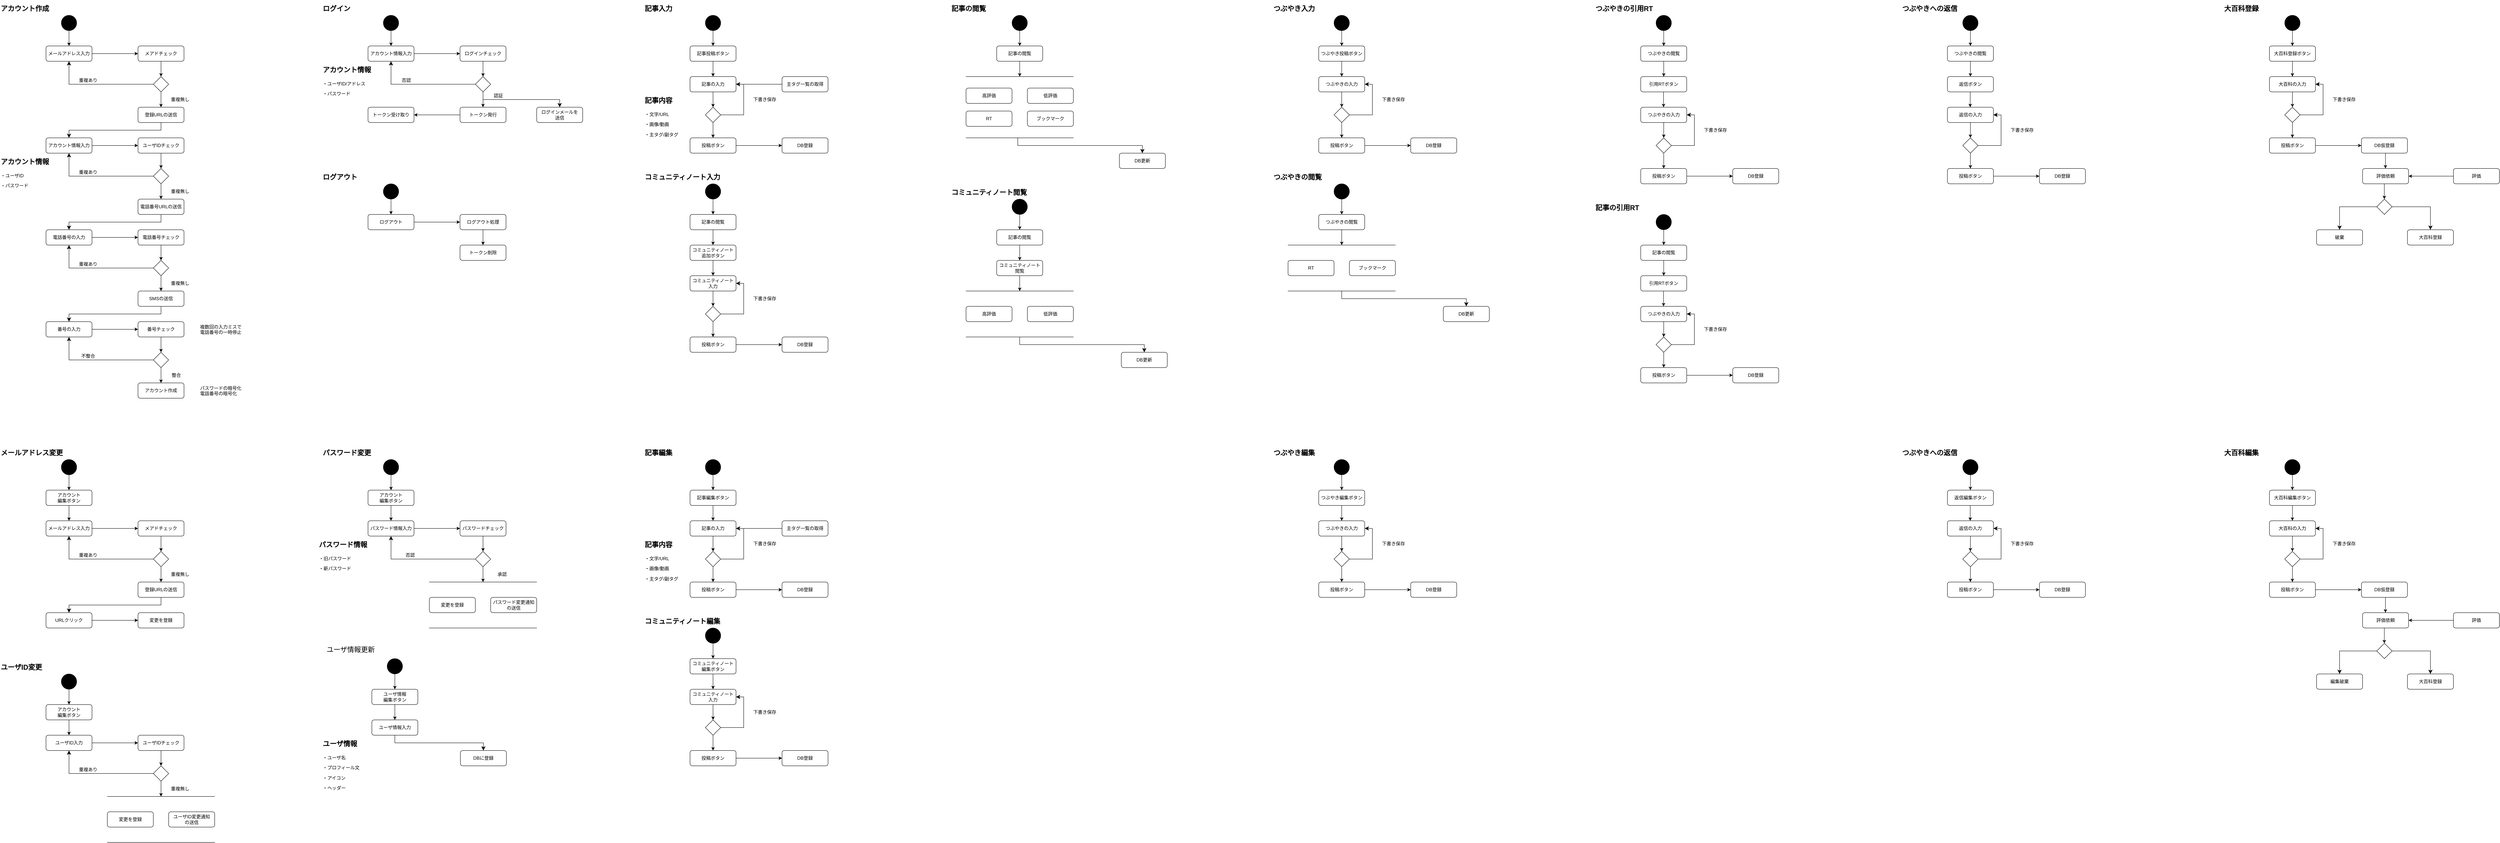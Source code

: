 <mxfile version="24.9.3">
  <diagram name="ページ1" id="HD49NOsrk-cGcU3xzbyI">
    <mxGraphModel dx="2593" dy="965" grid="1" gridSize="10" guides="1" tooltips="1" connect="1" arrows="1" fold="1" page="1" pageScale="1" pageWidth="827" pageHeight="1169" math="0" shadow="0">
      <root>
        <mxCell id="0" />
        <mxCell id="1" parent="0" />
        <mxCell id="7OgDLUYvquiYCTceMPZs-290" value="" style="shape=partialRectangle;whiteSpace=wrap;html=1;left=0;right=0;fillColor=none;" vertex="1" parent="1">
          <mxGeometry x="1160" y="1560" width="280" height="120" as="geometry" />
        </mxCell>
        <mxCell id="7OgDLUYvquiYCTceMPZs-273" value="" style="shape=partialRectangle;whiteSpace=wrap;html=1;left=0;right=0;fillColor=none;" vertex="1" parent="1">
          <mxGeometry x="320" y="2120" width="280" height="120" as="geometry" />
        </mxCell>
        <mxCell id="F1WxcwXqjHmNWAGrEvEr-16" value="" style="ellipse;whiteSpace=wrap;html=1;aspect=fixed;fillColor=#000000;" parent="1" vertex="1">
          <mxGeometry x="200" y="80" width="40" height="40" as="geometry" />
        </mxCell>
        <mxCell id="F1WxcwXqjHmNWAGrEvEr-17" value="メールアドレス入力" style="rounded=1;whiteSpace=wrap;html=1;" parent="1" vertex="1">
          <mxGeometry x="160" y="160" width="120" height="40" as="geometry" />
        </mxCell>
        <mxCell id="F1WxcwXqjHmNWAGrEvEr-18" value="メアドチェック" style="rounded=1;whiteSpace=wrap;html=1;" parent="1" vertex="1">
          <mxGeometry x="400" y="160" width="120" height="40" as="geometry" />
        </mxCell>
        <mxCell id="F1WxcwXqjHmNWAGrEvEr-19" value="" style="rhombus;whiteSpace=wrap;html=1;" parent="1" vertex="1">
          <mxGeometry x="440" y="240" width="40" height="40" as="geometry" />
        </mxCell>
        <mxCell id="F1WxcwXqjHmNWAGrEvEr-20" value="" style="endArrow=classic;html=1;rounded=0;entryX=0;entryY=0.5;entryDx=0;entryDy=0;" parent="1" source="F1WxcwXqjHmNWAGrEvEr-17" target="F1WxcwXqjHmNWAGrEvEr-18" edge="1">
          <mxGeometry width="50" height="50" relative="1" as="geometry">
            <mxPoint x="570" y="290" as="sourcePoint" />
            <mxPoint x="620" y="240" as="targetPoint" />
          </mxGeometry>
        </mxCell>
        <mxCell id="F1WxcwXqjHmNWAGrEvEr-21" value="" style="endArrow=classic;html=1;rounded=0;entryX=0.5;entryY=0;entryDx=0;entryDy=0;exitX=0.5;exitY=1;exitDx=0;exitDy=0;" parent="1" source="F1WxcwXqjHmNWAGrEvEr-18" target="F1WxcwXqjHmNWAGrEvEr-19" edge="1">
          <mxGeometry width="50" height="50" relative="1" as="geometry">
            <mxPoint x="170" y="190" as="sourcePoint" />
            <mxPoint x="410" y="190" as="targetPoint" />
          </mxGeometry>
        </mxCell>
        <mxCell id="F1WxcwXqjHmNWAGrEvEr-22" value="重複あり" style="text;html=1;align=center;verticalAlign=middle;whiteSpace=wrap;rounded=0;" parent="1" vertex="1">
          <mxGeometry x="240" y="240" width="60" height="20" as="geometry" />
        </mxCell>
        <mxCell id="F1WxcwXqjHmNWAGrEvEr-23" value="" style="edgeStyle=segmentEdgeStyle;endArrow=classic;html=1;curved=0;rounded=0;endSize=8;startSize=8;exitX=0;exitY=0.5;exitDx=0;exitDy=0;entryX=0.5;entryY=1;entryDx=0;entryDy=0;" parent="1" source="F1WxcwXqjHmNWAGrEvEr-19" target="F1WxcwXqjHmNWAGrEvEr-17" edge="1">
          <mxGeometry width="50" height="50" relative="1" as="geometry">
            <mxPoint x="570" y="370" as="sourcePoint" />
            <mxPoint x="620" y="320" as="targetPoint" />
          </mxGeometry>
        </mxCell>
        <mxCell id="F1WxcwXqjHmNWAGrEvEr-24" value="" style="endArrow=classic;html=1;rounded=0;entryX=0.5;entryY=0;entryDx=0;entryDy=0;exitX=0.5;exitY=1;exitDx=0;exitDy=0;" parent="1" source="F1WxcwXqjHmNWAGrEvEr-16" target="F1WxcwXqjHmNWAGrEvEr-17" edge="1">
          <mxGeometry width="50" height="50" relative="1" as="geometry">
            <mxPoint x="590" y="210" as="sourcePoint" />
            <mxPoint x="590" y="250" as="targetPoint" />
          </mxGeometry>
        </mxCell>
        <mxCell id="F1WxcwXqjHmNWAGrEvEr-25" value="登録URLの送信" style="rounded=1;whiteSpace=wrap;html=1;" parent="1" vertex="1">
          <mxGeometry x="400" y="320" width="120" height="40" as="geometry" />
        </mxCell>
        <mxCell id="F1WxcwXqjHmNWAGrEvEr-26" value="" style="edgeStyle=elbowEdgeStyle;elbow=vertical;endArrow=classic;html=1;curved=0;rounded=0;endSize=8;startSize=8;exitX=0.5;exitY=1;exitDx=0;exitDy=0;" parent="1" source="F1WxcwXqjHmNWAGrEvEr-25" edge="1">
          <mxGeometry width="50" height="50" relative="1" as="geometry">
            <mxPoint x="570" y="370" as="sourcePoint" />
            <mxPoint x="220" y="400" as="targetPoint" />
          </mxGeometry>
        </mxCell>
        <mxCell id="F1WxcwXqjHmNWAGrEvEr-27" value="" style="endArrow=classic;html=1;rounded=0;entryX=0.5;entryY=0;entryDx=0;entryDy=0;exitX=0.5;exitY=1;exitDx=0;exitDy=0;" parent="1" source="F1WxcwXqjHmNWAGrEvEr-19" target="F1WxcwXqjHmNWAGrEvEr-25" edge="1">
          <mxGeometry width="50" height="50" relative="1" as="geometry">
            <mxPoint x="470" y="210" as="sourcePoint" />
            <mxPoint x="470" y="250" as="targetPoint" />
          </mxGeometry>
        </mxCell>
        <mxCell id="F1WxcwXqjHmNWAGrEvEr-28" value="重複無し" style="text;html=1;align=center;verticalAlign=middle;whiteSpace=wrap;rounded=0;" parent="1" vertex="1">
          <mxGeometry x="480" y="290" width="60" height="20" as="geometry" />
        </mxCell>
        <mxCell id="F1WxcwXqjHmNWAGrEvEr-29" value="アカウント情報入力" style="rounded=1;whiteSpace=wrap;html=1;" parent="1" vertex="1">
          <mxGeometry x="160" y="400" width="120" height="40" as="geometry" />
        </mxCell>
        <mxCell id="F1WxcwXqjHmNWAGrEvEr-30" value="&lt;h1 style=&quot;margin-top: 0px;&quot;&gt;&lt;font style=&quot;font-size: 18px;&quot;&gt;アカウント情報&lt;/font&gt;&lt;/h1&gt;&lt;p&gt;・ユーザID&lt;/p&gt;&lt;p&gt;・パスワード&lt;/p&gt;" style="text;html=1;whiteSpace=wrap;overflow=hidden;rounded=0;" parent="1" vertex="1">
          <mxGeometry x="40" y="440" width="180" height="100" as="geometry" />
        </mxCell>
        <mxCell id="F1WxcwXqjHmNWAGrEvEr-31" value="ユーザIDチェック" style="rounded=1;whiteSpace=wrap;html=1;" parent="1" vertex="1">
          <mxGeometry x="400" y="400" width="120" height="40" as="geometry" />
        </mxCell>
        <mxCell id="F1WxcwXqjHmNWAGrEvEr-32" value="" style="rhombus;whiteSpace=wrap;html=1;" parent="1" vertex="1">
          <mxGeometry x="440" y="480" width="40" height="40" as="geometry" />
        </mxCell>
        <mxCell id="F1WxcwXqjHmNWAGrEvEr-33" value="" style="endArrow=classic;html=1;rounded=0;entryX=0;entryY=0.5;entryDx=0;entryDy=0;" parent="1" target="F1WxcwXqjHmNWAGrEvEr-31" edge="1">
          <mxGeometry width="50" height="50" relative="1" as="geometry">
            <mxPoint x="280" y="420" as="sourcePoint" />
            <mxPoint x="620" y="480" as="targetPoint" />
          </mxGeometry>
        </mxCell>
        <mxCell id="F1WxcwXqjHmNWAGrEvEr-34" value="重複あり" style="text;html=1;align=center;verticalAlign=middle;whiteSpace=wrap;rounded=0;" parent="1" vertex="1">
          <mxGeometry x="240" y="480" width="60" height="20" as="geometry" />
        </mxCell>
        <mxCell id="F1WxcwXqjHmNWAGrEvEr-35" value="" style="edgeStyle=segmentEdgeStyle;endArrow=classic;html=1;curved=0;rounded=0;endSize=8;startSize=8;exitX=0;exitY=0.5;exitDx=0;exitDy=0;" parent="1" source="F1WxcwXqjHmNWAGrEvEr-32" edge="1">
          <mxGeometry width="50" height="50" relative="1" as="geometry">
            <mxPoint x="570" y="610" as="sourcePoint" />
            <mxPoint x="220" y="440" as="targetPoint" />
          </mxGeometry>
        </mxCell>
        <mxCell id="F1WxcwXqjHmNWAGrEvEr-36" value="" style="endArrow=classic;html=1;rounded=0;entryX=0.5;entryY=0;entryDx=0;entryDy=0;exitX=0.5;exitY=1;exitDx=0;exitDy=0;" parent="1" source="F1WxcwXqjHmNWAGrEvEr-32" edge="1">
          <mxGeometry width="50" height="50" relative="1" as="geometry">
            <mxPoint x="470" y="450" as="sourcePoint" />
            <mxPoint x="460" y="560" as="targetPoint" />
          </mxGeometry>
        </mxCell>
        <mxCell id="F1WxcwXqjHmNWAGrEvEr-37" value="重複無し" style="text;html=1;align=center;verticalAlign=middle;whiteSpace=wrap;rounded=0;" parent="1" vertex="1">
          <mxGeometry x="480" y="530" width="60" height="20" as="geometry" />
        </mxCell>
        <mxCell id="F1WxcwXqjHmNWAGrEvEr-38" value="" style="endArrow=classic;html=1;rounded=0;entryX=0.5;entryY=0;entryDx=0;entryDy=0;exitX=0.5;exitY=1;exitDx=0;exitDy=0;" parent="1" source="F1WxcwXqjHmNWAGrEvEr-31" target="F1WxcwXqjHmNWAGrEvEr-32" edge="1">
          <mxGeometry width="50" height="50" relative="1" as="geometry">
            <mxPoint x="470" y="210" as="sourcePoint" />
            <mxPoint x="470" y="250" as="targetPoint" />
          </mxGeometry>
        </mxCell>
        <mxCell id="F1WxcwXqjHmNWAGrEvEr-39" value="電話番号URLの送信" style="rounded=1;whiteSpace=wrap;html=1;" parent="1" vertex="1">
          <mxGeometry x="400" y="560" width="120" height="40" as="geometry" />
        </mxCell>
        <mxCell id="F1WxcwXqjHmNWAGrEvEr-40" value="" style="edgeStyle=elbowEdgeStyle;elbow=vertical;endArrow=classic;html=1;curved=0;rounded=0;endSize=8;startSize=8;exitX=0.5;exitY=1;exitDx=0;exitDy=0;" parent="1" source="F1WxcwXqjHmNWAGrEvEr-39" edge="1">
          <mxGeometry width="50" height="50" relative="1" as="geometry">
            <mxPoint x="570" y="610" as="sourcePoint" />
            <mxPoint x="220" y="640" as="targetPoint" />
          </mxGeometry>
        </mxCell>
        <mxCell id="F1WxcwXqjHmNWAGrEvEr-41" value="電話番号の入力" style="rounded=1;whiteSpace=wrap;html=1;" parent="1" vertex="1">
          <mxGeometry x="160" y="640" width="120" height="40" as="geometry" />
        </mxCell>
        <mxCell id="F1WxcwXqjHmNWAGrEvEr-42" value="電話番号チェック" style="rounded=1;whiteSpace=wrap;html=1;" parent="1" vertex="1">
          <mxGeometry x="400" y="640" width="120" height="40" as="geometry" />
        </mxCell>
        <mxCell id="F1WxcwXqjHmNWAGrEvEr-43" value="" style="rhombus;whiteSpace=wrap;html=1;" parent="1" vertex="1">
          <mxGeometry x="440" y="720" width="40" height="40" as="geometry" />
        </mxCell>
        <mxCell id="F1WxcwXqjHmNWAGrEvEr-44" value="" style="endArrow=classic;html=1;rounded=0;entryX=0;entryY=0.5;entryDx=0;entryDy=0;" parent="1" target="F1WxcwXqjHmNWAGrEvEr-42" edge="1">
          <mxGeometry width="50" height="50" relative="1" as="geometry">
            <mxPoint x="280" y="660" as="sourcePoint" />
            <mxPoint x="620" y="720" as="targetPoint" />
          </mxGeometry>
        </mxCell>
        <mxCell id="F1WxcwXqjHmNWAGrEvEr-45" value="重複あり" style="text;html=1;align=center;verticalAlign=middle;whiteSpace=wrap;rounded=0;" parent="1" vertex="1">
          <mxGeometry x="240" y="720" width="60" height="20" as="geometry" />
        </mxCell>
        <mxCell id="F1WxcwXqjHmNWAGrEvEr-46" value="" style="edgeStyle=segmentEdgeStyle;endArrow=classic;html=1;curved=0;rounded=0;endSize=8;startSize=8;exitX=0;exitY=0.5;exitDx=0;exitDy=0;" parent="1" source="F1WxcwXqjHmNWAGrEvEr-43" edge="1">
          <mxGeometry width="50" height="50" relative="1" as="geometry">
            <mxPoint x="570" y="850" as="sourcePoint" />
            <mxPoint x="220" y="680" as="targetPoint" />
          </mxGeometry>
        </mxCell>
        <mxCell id="F1WxcwXqjHmNWAGrEvEr-47" value="" style="endArrow=classic;html=1;rounded=0;entryX=0.5;entryY=0;entryDx=0;entryDy=0;exitX=0.5;exitY=1;exitDx=0;exitDy=0;" parent="1" source="F1WxcwXqjHmNWAGrEvEr-43" edge="1">
          <mxGeometry width="50" height="50" relative="1" as="geometry">
            <mxPoint x="470" y="690" as="sourcePoint" />
            <mxPoint x="460" y="800" as="targetPoint" />
          </mxGeometry>
        </mxCell>
        <mxCell id="F1WxcwXqjHmNWAGrEvEr-48" value="重複無し" style="text;html=1;align=center;verticalAlign=middle;whiteSpace=wrap;rounded=0;" parent="1" vertex="1">
          <mxGeometry x="480" y="770" width="60" height="20" as="geometry" />
        </mxCell>
        <mxCell id="F1WxcwXqjHmNWAGrEvEr-49" value="" style="endArrow=classic;html=1;rounded=0;entryX=0.5;entryY=0;entryDx=0;entryDy=0;exitX=0.5;exitY=1;exitDx=0;exitDy=0;" parent="1" source="F1WxcwXqjHmNWAGrEvEr-42" target="F1WxcwXqjHmNWAGrEvEr-43" edge="1">
          <mxGeometry width="50" height="50" relative="1" as="geometry">
            <mxPoint x="470" y="450" as="sourcePoint" />
            <mxPoint x="470" y="490" as="targetPoint" />
          </mxGeometry>
        </mxCell>
        <mxCell id="F1WxcwXqjHmNWAGrEvEr-50" value="SMSの送信" style="rounded=1;whiteSpace=wrap;html=1;" parent="1" vertex="1">
          <mxGeometry x="400" y="800" width="120" height="40" as="geometry" />
        </mxCell>
        <mxCell id="F1WxcwXqjHmNWAGrEvEr-51" value="" style="edgeStyle=elbowEdgeStyle;elbow=vertical;endArrow=classic;html=1;curved=0;rounded=0;endSize=8;startSize=8;exitX=0.5;exitY=1;exitDx=0;exitDy=0;" parent="1" source="F1WxcwXqjHmNWAGrEvEr-50" edge="1">
          <mxGeometry width="50" height="50" relative="1" as="geometry">
            <mxPoint x="570" y="850" as="sourcePoint" />
            <mxPoint x="220" y="880" as="targetPoint" />
          </mxGeometry>
        </mxCell>
        <mxCell id="F1WxcwXqjHmNWAGrEvEr-52" value="番号の入力" style="rounded=1;whiteSpace=wrap;html=1;" parent="1" vertex="1">
          <mxGeometry x="160" y="880" width="120" height="40" as="geometry" />
        </mxCell>
        <mxCell id="F1WxcwXqjHmNWAGrEvEr-53" value="番号チェック" style="rounded=1;whiteSpace=wrap;html=1;" parent="1" vertex="1">
          <mxGeometry x="400" y="880" width="120" height="40" as="geometry" />
        </mxCell>
        <mxCell id="F1WxcwXqjHmNWAGrEvEr-54" value="" style="rhombus;whiteSpace=wrap;html=1;" parent="1" vertex="1">
          <mxGeometry x="440" y="960" width="40" height="40" as="geometry" />
        </mxCell>
        <mxCell id="F1WxcwXqjHmNWAGrEvEr-55" value="" style="endArrow=classic;html=1;rounded=0;entryX=0;entryY=0.5;entryDx=0;entryDy=0;" parent="1" target="F1WxcwXqjHmNWAGrEvEr-53" edge="1">
          <mxGeometry width="50" height="50" relative="1" as="geometry">
            <mxPoint x="280" y="900" as="sourcePoint" />
            <mxPoint x="620" y="960" as="targetPoint" />
          </mxGeometry>
        </mxCell>
        <mxCell id="F1WxcwXqjHmNWAGrEvEr-56" value="不整合" style="text;html=1;align=center;verticalAlign=middle;whiteSpace=wrap;rounded=0;" parent="1" vertex="1">
          <mxGeometry x="240" y="960" width="60" height="20" as="geometry" />
        </mxCell>
        <mxCell id="F1WxcwXqjHmNWAGrEvEr-57" value="" style="edgeStyle=segmentEdgeStyle;endArrow=classic;html=1;curved=0;rounded=0;endSize=8;startSize=8;exitX=0;exitY=0.5;exitDx=0;exitDy=0;" parent="1" source="F1WxcwXqjHmNWAGrEvEr-54" edge="1">
          <mxGeometry width="50" height="50" relative="1" as="geometry">
            <mxPoint x="570" y="1090" as="sourcePoint" />
            <mxPoint x="220" y="920" as="targetPoint" />
          </mxGeometry>
        </mxCell>
        <mxCell id="F1WxcwXqjHmNWAGrEvEr-58" value="" style="endArrow=classic;html=1;rounded=0;entryX=0.5;entryY=0;entryDx=0;entryDy=0;exitX=0.5;exitY=1;exitDx=0;exitDy=0;" parent="1" source="F1WxcwXqjHmNWAGrEvEr-54" edge="1">
          <mxGeometry width="50" height="50" relative="1" as="geometry">
            <mxPoint x="470" y="930" as="sourcePoint" />
            <mxPoint x="460" y="1040" as="targetPoint" />
          </mxGeometry>
        </mxCell>
        <mxCell id="F1WxcwXqjHmNWAGrEvEr-59" value="整合" style="text;html=1;align=center;verticalAlign=middle;whiteSpace=wrap;rounded=0;" parent="1" vertex="1">
          <mxGeometry x="480" y="1010" width="40" height="20" as="geometry" />
        </mxCell>
        <mxCell id="F1WxcwXqjHmNWAGrEvEr-60" value="" style="endArrow=classic;html=1;rounded=0;entryX=0.5;entryY=0;entryDx=0;entryDy=0;exitX=0.5;exitY=1;exitDx=0;exitDy=0;" parent="1" source="F1WxcwXqjHmNWAGrEvEr-53" target="F1WxcwXqjHmNWAGrEvEr-54" edge="1">
          <mxGeometry width="50" height="50" relative="1" as="geometry">
            <mxPoint x="470" y="690" as="sourcePoint" />
            <mxPoint x="470" y="730" as="targetPoint" />
          </mxGeometry>
        </mxCell>
        <mxCell id="F1WxcwXqjHmNWAGrEvEr-61" value="&lt;h1 style=&quot;margin-top: 0px;&quot;&gt;&lt;font style=&quot;font-size: 18px;&quot;&gt;アカウント作成&lt;/font&gt;&lt;/h1&gt;" style="text;html=1;whiteSpace=wrap;overflow=hidden;rounded=0;" parent="1" vertex="1">
          <mxGeometry x="40" y="40" width="180" height="40" as="geometry" />
        </mxCell>
        <mxCell id="F1WxcwXqjHmNWAGrEvEr-62" value="アカウント作成" style="rounded=1;whiteSpace=wrap;html=1;" parent="1" vertex="1">
          <mxGeometry x="400" y="1040" width="120" height="40" as="geometry" />
        </mxCell>
        <mxCell id="F1WxcwXqjHmNWAGrEvEr-63" value="パスワードの暗号化&lt;div&gt;電話番号の暗号化&lt;/div&gt;&lt;div&gt;&lt;br&gt;&lt;/div&gt;" style="text;html=1;whiteSpace=wrap;overflow=hidden;rounded=0;" parent="1" vertex="1">
          <mxGeometry x="560" y="1040" width="120" height="40" as="geometry" />
        </mxCell>
        <mxCell id="F1WxcwXqjHmNWAGrEvEr-64" value="複数回の入力ミスで&lt;div&gt;電話番号の一時停止&lt;br&gt;&lt;div&gt;&lt;br&gt;&lt;/div&gt;&lt;/div&gt;" style="text;html=1;whiteSpace=wrap;overflow=hidden;rounded=0;" parent="1" vertex="1">
          <mxGeometry x="560" y="880" width="120" height="40" as="geometry" />
        </mxCell>
        <mxCell id="F1WxcwXqjHmNWAGrEvEr-65" value="" style="ellipse;whiteSpace=wrap;html=1;aspect=fixed;fillColor=#000000;" parent="1" vertex="1">
          <mxGeometry x="1040" y="80" width="40" height="40" as="geometry" />
        </mxCell>
        <mxCell id="F1WxcwXqjHmNWAGrEvEr-66" value="アカウント情報入力" style="rounded=1;whiteSpace=wrap;html=1;" parent="1" vertex="1">
          <mxGeometry x="1000" y="160" width="120" height="40" as="geometry" />
        </mxCell>
        <mxCell id="F1WxcwXqjHmNWAGrEvEr-67" value="ログインチェック" style="rounded=1;whiteSpace=wrap;html=1;" parent="1" vertex="1">
          <mxGeometry x="1240" y="160" width="120" height="40" as="geometry" />
        </mxCell>
        <mxCell id="F1WxcwXqjHmNWAGrEvEr-68" value="" style="rhombus;whiteSpace=wrap;html=1;" parent="1" vertex="1">
          <mxGeometry x="1280" y="240" width="40" height="40" as="geometry" />
        </mxCell>
        <mxCell id="F1WxcwXqjHmNWAGrEvEr-69" value="" style="endArrow=classic;html=1;rounded=0;entryX=0;entryY=0.5;entryDx=0;entryDy=0;" parent="1" source="F1WxcwXqjHmNWAGrEvEr-66" target="F1WxcwXqjHmNWAGrEvEr-67" edge="1">
          <mxGeometry width="50" height="50" relative="1" as="geometry">
            <mxPoint x="1410" y="290" as="sourcePoint" />
            <mxPoint x="1460" y="240" as="targetPoint" />
          </mxGeometry>
        </mxCell>
        <mxCell id="F1WxcwXqjHmNWAGrEvEr-70" value="" style="endArrow=classic;html=1;rounded=0;entryX=0.5;entryY=0;entryDx=0;entryDy=0;exitX=0.5;exitY=1;exitDx=0;exitDy=0;" parent="1" source="F1WxcwXqjHmNWAGrEvEr-67" target="F1WxcwXqjHmNWAGrEvEr-68" edge="1">
          <mxGeometry width="50" height="50" relative="1" as="geometry">
            <mxPoint x="1010" y="190" as="sourcePoint" />
            <mxPoint x="1250" y="190" as="targetPoint" />
          </mxGeometry>
        </mxCell>
        <mxCell id="F1WxcwXqjHmNWAGrEvEr-71" value="否認" style="text;html=1;align=center;verticalAlign=middle;whiteSpace=wrap;rounded=0;" parent="1" vertex="1">
          <mxGeometry x="1080" y="240" width="40" height="20" as="geometry" />
        </mxCell>
        <mxCell id="F1WxcwXqjHmNWAGrEvEr-72" value="" style="edgeStyle=segmentEdgeStyle;endArrow=classic;html=1;curved=0;rounded=0;endSize=8;startSize=8;exitX=0;exitY=0.5;exitDx=0;exitDy=0;entryX=0.5;entryY=1;entryDx=0;entryDy=0;" parent="1" source="F1WxcwXqjHmNWAGrEvEr-68" target="F1WxcwXqjHmNWAGrEvEr-66" edge="1">
          <mxGeometry width="50" height="50" relative="1" as="geometry">
            <mxPoint x="1410" y="370" as="sourcePoint" />
            <mxPoint x="1460" y="320" as="targetPoint" />
          </mxGeometry>
        </mxCell>
        <mxCell id="F1WxcwXqjHmNWAGrEvEr-73" value="" style="endArrow=classic;html=1;rounded=0;entryX=0.5;entryY=0;entryDx=0;entryDy=0;exitX=0.5;exitY=1;exitDx=0;exitDy=0;" parent="1" source="F1WxcwXqjHmNWAGrEvEr-65" target="F1WxcwXqjHmNWAGrEvEr-66" edge="1">
          <mxGeometry width="50" height="50" relative="1" as="geometry">
            <mxPoint x="1430" y="210" as="sourcePoint" />
            <mxPoint x="1430" y="250" as="targetPoint" />
          </mxGeometry>
        </mxCell>
        <mxCell id="F1WxcwXqjHmNWAGrEvEr-74" value="トークン発行" style="rounded=1;whiteSpace=wrap;html=1;" parent="1" vertex="1">
          <mxGeometry x="1240" y="320" width="120" height="40" as="geometry" />
        </mxCell>
        <mxCell id="F1WxcwXqjHmNWAGrEvEr-76" value="" style="endArrow=classic;html=1;rounded=0;entryX=0.5;entryY=0;entryDx=0;entryDy=0;exitX=0.5;exitY=1;exitDx=0;exitDy=0;" parent="1" source="F1WxcwXqjHmNWAGrEvEr-68" target="F1WxcwXqjHmNWAGrEvEr-74" edge="1">
          <mxGeometry width="50" height="50" relative="1" as="geometry">
            <mxPoint x="1310" y="210" as="sourcePoint" />
            <mxPoint x="1310" y="250" as="targetPoint" />
          </mxGeometry>
        </mxCell>
        <mxCell id="F1WxcwXqjHmNWAGrEvEr-77" value="認証" style="text;html=1;align=center;verticalAlign=middle;whiteSpace=wrap;rounded=0;" parent="1" vertex="1">
          <mxGeometry x="1320" y="280" width="40" height="20" as="geometry" />
        </mxCell>
        <mxCell id="F1WxcwXqjHmNWAGrEvEr-110" value="&lt;h1 style=&quot;margin-top: 0px;&quot;&gt;&lt;font style=&quot;font-size: 18px;&quot;&gt;ログイン&lt;/font&gt;&lt;/h1&gt;" style="text;html=1;whiteSpace=wrap;overflow=hidden;rounded=0;" parent="1" vertex="1">
          <mxGeometry x="880" y="40" width="180" height="40" as="geometry" />
        </mxCell>
        <mxCell id="F1WxcwXqjHmNWAGrEvEr-114" value="&lt;h1 style=&quot;margin-top: 0px;&quot;&gt;&lt;font style=&quot;font-size: 18px;&quot;&gt;アカウント情報&lt;/font&gt;&lt;/h1&gt;&lt;p&gt;・ユーザID/アドレス&lt;/p&gt;&lt;p&gt;・パスワード&lt;/p&gt;" style="text;html=1;whiteSpace=wrap;overflow=hidden;rounded=0;" parent="1" vertex="1">
          <mxGeometry x="880" y="200" width="180" height="100" as="geometry" />
        </mxCell>
        <mxCell id="F1WxcwXqjHmNWAGrEvEr-115" value="ログインメールを&lt;div&gt;送信&lt;/div&gt;" style="rounded=1;whiteSpace=wrap;html=1;" parent="1" vertex="1">
          <mxGeometry x="1440" y="320" width="120" height="40" as="geometry" />
        </mxCell>
        <mxCell id="F1WxcwXqjHmNWAGrEvEr-116" value="" style="edgeStyle=elbowEdgeStyle;elbow=vertical;endArrow=classic;html=1;curved=0;rounded=0;endSize=8;startSize=8;entryX=0.5;entryY=0;entryDx=0;entryDy=0;" parent="1" target="F1WxcwXqjHmNWAGrEvEr-115" edge="1">
          <mxGeometry width="50" height="50" relative="1" as="geometry">
            <mxPoint x="1300" y="280" as="sourcePoint" />
            <mxPoint x="1070" y="410" as="targetPoint" />
          </mxGeometry>
        </mxCell>
        <mxCell id="F1WxcwXqjHmNWAGrEvEr-122" value="トークン受け取り" style="rounded=1;whiteSpace=wrap;html=1;" parent="1" vertex="1">
          <mxGeometry x="1000" y="320" width="120" height="40" as="geometry" />
        </mxCell>
        <mxCell id="F1WxcwXqjHmNWAGrEvEr-123" value="" style="endArrow=classic;html=1;rounded=0;exitX=0;exitY=0.5;exitDx=0;exitDy=0;" parent="1" source="F1WxcwXqjHmNWAGrEvEr-74" target="F1WxcwXqjHmNWAGrEvEr-122" edge="1">
          <mxGeometry width="50" height="50" relative="1" as="geometry">
            <mxPoint x="1130" y="190" as="sourcePoint" />
            <mxPoint x="1250" y="190" as="targetPoint" />
          </mxGeometry>
        </mxCell>
        <mxCell id="F1WxcwXqjHmNWAGrEvEr-124" value="" style="ellipse;whiteSpace=wrap;html=1;aspect=fixed;fillColor=#000000;" parent="1" vertex="1">
          <mxGeometry x="1040" y="520" width="40" height="40" as="geometry" />
        </mxCell>
        <mxCell id="F1WxcwXqjHmNWAGrEvEr-125" value="ログアウト" style="rounded=1;whiteSpace=wrap;html=1;" parent="1" vertex="1">
          <mxGeometry x="1000" y="600" width="120" height="40" as="geometry" />
        </mxCell>
        <mxCell id="F1WxcwXqjHmNWAGrEvEr-126" value="ログアウト処理" style="rounded=1;whiteSpace=wrap;html=1;" parent="1" vertex="1">
          <mxGeometry x="1240" y="600" width="120" height="40" as="geometry" />
        </mxCell>
        <mxCell id="F1WxcwXqjHmNWAGrEvEr-128" value="" style="endArrow=classic;html=1;rounded=0;entryX=0;entryY=0.5;entryDx=0;entryDy=0;" parent="1" source="F1WxcwXqjHmNWAGrEvEr-125" target="F1WxcwXqjHmNWAGrEvEr-126" edge="1">
          <mxGeometry width="50" height="50" relative="1" as="geometry">
            <mxPoint x="1410" y="730" as="sourcePoint" />
            <mxPoint x="1460" y="680" as="targetPoint" />
          </mxGeometry>
        </mxCell>
        <mxCell id="F1WxcwXqjHmNWAGrEvEr-129" value="" style="endArrow=classic;html=1;rounded=0;entryX=0.5;entryY=0;entryDx=0;entryDy=0;exitX=0.5;exitY=1;exitDx=0;exitDy=0;" parent="1" source="F1WxcwXqjHmNWAGrEvEr-126" edge="1">
          <mxGeometry width="50" height="50" relative="1" as="geometry">
            <mxPoint x="1010" y="630" as="sourcePoint" />
            <mxPoint x="1300" y="680" as="targetPoint" />
          </mxGeometry>
        </mxCell>
        <mxCell id="F1WxcwXqjHmNWAGrEvEr-132" value="" style="endArrow=classic;html=1;rounded=0;entryX=0.5;entryY=0;entryDx=0;entryDy=0;exitX=0.5;exitY=1;exitDx=0;exitDy=0;" parent="1" source="F1WxcwXqjHmNWAGrEvEr-124" target="F1WxcwXqjHmNWAGrEvEr-125" edge="1">
          <mxGeometry width="50" height="50" relative="1" as="geometry">
            <mxPoint x="1430" y="650" as="sourcePoint" />
            <mxPoint x="1430" y="690" as="targetPoint" />
          </mxGeometry>
        </mxCell>
        <mxCell id="F1WxcwXqjHmNWAGrEvEr-133" value="トークン削除" style="rounded=1;whiteSpace=wrap;html=1;" parent="1" vertex="1">
          <mxGeometry x="1240" y="680" width="120" height="40" as="geometry" />
        </mxCell>
        <mxCell id="F1WxcwXqjHmNWAGrEvEr-136" value="&lt;h1 style=&quot;margin-top: 0px;&quot;&gt;&lt;font style=&quot;font-size: 18px;&quot;&gt;ログアウト&lt;/font&gt;&lt;/h1&gt;" style="text;html=1;whiteSpace=wrap;overflow=hidden;rounded=0;" parent="1" vertex="1">
          <mxGeometry x="880" y="480" width="180" height="40" as="geometry" />
        </mxCell>
        <mxCell id="F1WxcwXqjHmNWAGrEvEr-141" value="" style="ellipse;whiteSpace=wrap;html=1;aspect=fixed;fillColor=#000000;" parent="1" vertex="1">
          <mxGeometry x="1880" y="80" width="40" height="40" as="geometry" />
        </mxCell>
        <mxCell id="F1WxcwXqjHmNWAGrEvEr-142" value="記事投稿ボタン" style="rounded=1;whiteSpace=wrap;html=1;" parent="1" vertex="1">
          <mxGeometry x="1840" y="160" width="120" height="40" as="geometry" />
        </mxCell>
        <mxCell id="F1WxcwXqjHmNWAGrEvEr-143" value="記事の入力" style="rounded=1;whiteSpace=wrap;html=1;" parent="1" vertex="1">
          <mxGeometry x="1840" y="240" width="120" height="40" as="geometry" />
        </mxCell>
        <mxCell id="F1WxcwXqjHmNWAGrEvEr-145" value="" style="endArrow=classic;html=1;rounded=0;exitX=0.5;exitY=1;exitDx=0;exitDy=0;" parent="1" source="F1WxcwXqjHmNWAGrEvEr-142" target="F1WxcwXqjHmNWAGrEvEr-143" edge="1">
          <mxGeometry width="50" height="50" relative="1" as="geometry">
            <mxPoint x="2250" y="290" as="sourcePoint" />
            <mxPoint x="1901.08" y="233" as="targetPoint" />
          </mxGeometry>
        </mxCell>
        <mxCell id="F1WxcwXqjHmNWAGrEvEr-149" value="" style="endArrow=classic;html=1;rounded=0;entryX=0.5;entryY=0;entryDx=0;entryDy=0;exitX=0.5;exitY=1;exitDx=0;exitDy=0;" parent="1" source="F1WxcwXqjHmNWAGrEvEr-141" target="F1WxcwXqjHmNWAGrEvEr-142" edge="1">
          <mxGeometry width="50" height="50" relative="1" as="geometry">
            <mxPoint x="2270" y="210" as="sourcePoint" />
            <mxPoint x="2270" y="250" as="targetPoint" />
          </mxGeometry>
        </mxCell>
        <mxCell id="F1WxcwXqjHmNWAGrEvEr-153" value="&lt;h1 style=&quot;margin-top: 0px;&quot;&gt;&lt;font style=&quot;font-size: 18px;&quot;&gt;記事入力&lt;/font&gt;&lt;/h1&gt;" style="text;html=1;whiteSpace=wrap;overflow=hidden;rounded=0;" parent="1" vertex="1">
          <mxGeometry x="1720" y="40" width="180" height="40" as="geometry" />
        </mxCell>
        <mxCell id="F1WxcwXqjHmNWAGrEvEr-160" value="" style="endArrow=classic;html=1;rounded=0;exitX=0.5;exitY=1;exitDx=0;exitDy=0;entryX=0.5;entryY=0;entryDx=0;entryDy=0;" parent="1" source="F1WxcwXqjHmNWAGrEvEr-143" target="F1WxcwXqjHmNWAGrEvEr-192" edge="1">
          <mxGeometry width="50" height="50" relative="1" as="geometry">
            <mxPoint x="1910" y="210" as="sourcePoint" />
            <mxPoint x="1940" y="310" as="targetPoint" />
          </mxGeometry>
        </mxCell>
        <mxCell id="F1WxcwXqjHmNWAGrEvEr-161" value="主タグ一覧の取得" style="rounded=1;whiteSpace=wrap;html=1;" parent="1" vertex="1">
          <mxGeometry x="2080" y="240" width="120" height="40" as="geometry" />
        </mxCell>
        <mxCell id="F1WxcwXqjHmNWAGrEvEr-162" value="" style="endArrow=classic;html=1;rounded=0;exitX=0;exitY=0.5;exitDx=0;exitDy=0;entryX=1;entryY=0.5;entryDx=0;entryDy=0;" parent="1" source="F1WxcwXqjHmNWAGrEvEr-161" edge="1">
          <mxGeometry width="50" height="50" relative="1" as="geometry">
            <mxPoint x="1910" y="210" as="sourcePoint" />
            <mxPoint x="1960" y="260" as="targetPoint" />
          </mxGeometry>
        </mxCell>
        <mxCell id="F1WxcwXqjHmNWAGrEvEr-166" value="投稿ボタン" style="rounded=1;whiteSpace=wrap;html=1;" parent="1" vertex="1">
          <mxGeometry x="1840" y="400" width="120" height="40" as="geometry" />
        </mxCell>
        <mxCell id="F1WxcwXqjHmNWAGrEvEr-168" value="" style="endArrow=classic;html=1;rounded=0;exitX=1;exitY=0.5;exitDx=0;exitDy=0;entryX=0;entryY=0.5;entryDx=0;entryDy=0;" parent="1" source="F1WxcwXqjHmNWAGrEvEr-166" target="F1WxcwXqjHmNWAGrEvEr-169" edge="1">
          <mxGeometry width="50" height="50" relative="1" as="geometry">
            <mxPoint x="2090" y="270" as="sourcePoint" />
            <mxPoint x="2080" y="420" as="targetPoint" />
          </mxGeometry>
        </mxCell>
        <mxCell id="F1WxcwXqjHmNWAGrEvEr-169" value="DB登録" style="rounded=1;whiteSpace=wrap;html=1;" parent="1" vertex="1">
          <mxGeometry x="2080" y="400" width="120" height="40" as="geometry" />
        </mxCell>
        <mxCell id="F1WxcwXqjHmNWAGrEvEr-176" value="" style="ellipse;whiteSpace=wrap;html=1;aspect=fixed;fillColor=#000000;" parent="1" vertex="1">
          <mxGeometry x="1880" y="520" width="40" height="40" as="geometry" />
        </mxCell>
        <mxCell id="F1WxcwXqjHmNWAGrEvEr-177" value="記事の閲覧" style="rounded=1;whiteSpace=wrap;html=1;" parent="1" vertex="1">
          <mxGeometry x="1840" y="600" width="120" height="40" as="geometry" />
        </mxCell>
        <mxCell id="F1WxcwXqjHmNWAGrEvEr-178" value="コミュニティノート追加ボタン" style="rounded=1;whiteSpace=wrap;html=1;" parent="1" vertex="1">
          <mxGeometry x="1840" y="680" width="120" height="40" as="geometry" />
        </mxCell>
        <mxCell id="F1WxcwXqjHmNWAGrEvEr-179" value="" style="endArrow=classic;html=1;rounded=0;exitX=0.5;exitY=1;exitDx=0;exitDy=0;" parent="1" source="F1WxcwXqjHmNWAGrEvEr-177" target="F1WxcwXqjHmNWAGrEvEr-178" edge="1">
          <mxGeometry width="50" height="50" relative="1" as="geometry">
            <mxPoint x="2250" y="730" as="sourcePoint" />
            <mxPoint x="1901.08" y="673" as="targetPoint" />
          </mxGeometry>
        </mxCell>
        <mxCell id="F1WxcwXqjHmNWAGrEvEr-180" value="" style="endArrow=classic;html=1;rounded=0;entryX=0.5;entryY=0;entryDx=0;entryDy=0;exitX=0.5;exitY=1;exitDx=0;exitDy=0;" parent="1" source="F1WxcwXqjHmNWAGrEvEr-176" target="F1WxcwXqjHmNWAGrEvEr-177" edge="1">
          <mxGeometry width="50" height="50" relative="1" as="geometry">
            <mxPoint x="2270" y="650" as="sourcePoint" />
            <mxPoint x="2270" y="690" as="targetPoint" />
          </mxGeometry>
        </mxCell>
        <mxCell id="F1WxcwXqjHmNWAGrEvEr-181" value="&lt;h1 style=&quot;margin-top: 0px;&quot;&gt;&lt;font style=&quot;font-size: 18px;&quot;&gt;コミュニティノート入力&lt;/font&gt;&lt;/h1&gt;" style="text;html=1;whiteSpace=wrap;overflow=hidden;rounded=0;" parent="1" vertex="1">
          <mxGeometry x="1720" y="480" width="200" height="40" as="geometry" />
        </mxCell>
        <mxCell id="F1WxcwXqjHmNWAGrEvEr-182" value="コミュニティノート入力" style="rounded=1;whiteSpace=wrap;html=1;" parent="1" vertex="1">
          <mxGeometry x="1840" y="760" width="120" height="40" as="geometry" />
        </mxCell>
        <mxCell id="F1WxcwXqjHmNWAGrEvEr-183" value="" style="endArrow=classic;html=1;rounded=0;exitX=0.5;exitY=1;exitDx=0;exitDy=0;" parent="1" source="F1WxcwXqjHmNWAGrEvEr-178" target="F1WxcwXqjHmNWAGrEvEr-182" edge="1">
          <mxGeometry width="50" height="50" relative="1" as="geometry">
            <mxPoint x="1910" y="650" as="sourcePoint" />
            <mxPoint x="1910" y="690" as="targetPoint" />
          </mxGeometry>
        </mxCell>
        <mxCell id="F1WxcwXqjHmNWAGrEvEr-187" value="" style="endArrow=classic;html=1;rounded=0;exitX=0.5;exitY=1;exitDx=0;exitDy=0;entryX=0.5;entryY=0;entryDx=0;entryDy=0;" parent="1" source="F1WxcwXqjHmNWAGrEvEr-182" edge="1">
          <mxGeometry width="50" height="50" relative="1" as="geometry">
            <mxPoint x="1910" y="730" as="sourcePoint" />
            <mxPoint x="1900" y="840" as="targetPoint" />
          </mxGeometry>
        </mxCell>
        <mxCell id="F1WxcwXqjHmNWAGrEvEr-188" value="投稿ボタン" style="rounded=1;whiteSpace=wrap;html=1;" parent="1" vertex="1">
          <mxGeometry x="1840" y="920" width="120" height="40" as="geometry" />
        </mxCell>
        <mxCell id="F1WxcwXqjHmNWAGrEvEr-189" value="" style="endArrow=classic;html=1;rounded=0;exitX=0.5;exitY=1;exitDx=0;exitDy=0;entryX=0.5;entryY=0;entryDx=0;entryDy=0;" parent="1" target="F1WxcwXqjHmNWAGrEvEr-188" edge="1">
          <mxGeometry width="50" height="50" relative="1" as="geometry">
            <mxPoint x="1900" y="880" as="sourcePoint" />
            <mxPoint x="1910" y="850" as="targetPoint" />
          </mxGeometry>
        </mxCell>
        <mxCell id="F1WxcwXqjHmNWAGrEvEr-190" value="" style="endArrow=classic;html=1;rounded=0;exitX=1;exitY=0.5;exitDx=0;exitDy=0;" parent="1" source="F1WxcwXqjHmNWAGrEvEr-188" edge="1">
          <mxGeometry width="50" height="50" relative="1" as="geometry">
            <mxPoint x="2090" y="790" as="sourcePoint" />
            <mxPoint x="2080" y="940" as="targetPoint" />
          </mxGeometry>
        </mxCell>
        <mxCell id="F1WxcwXqjHmNWAGrEvEr-191" value="DB登録" style="rounded=1;whiteSpace=wrap;html=1;" parent="1" vertex="1">
          <mxGeometry x="2080" y="920" width="120" height="40" as="geometry" />
        </mxCell>
        <mxCell id="F1WxcwXqjHmNWAGrEvEr-192" value="" style="rhombus;whiteSpace=wrap;html=1;" parent="1" vertex="1">
          <mxGeometry x="1880" y="320" width="40" height="40" as="geometry" />
        </mxCell>
        <mxCell id="F1WxcwXqjHmNWAGrEvEr-195" value="" style="edgeStyle=elbowEdgeStyle;elbow=horizontal;endArrow=classic;html=1;curved=0;rounded=0;endSize=8;startSize=8;exitX=1;exitY=0.5;exitDx=0;exitDy=0;entryX=1;entryY=0.5;entryDx=0;entryDy=0;" parent="1" source="F1WxcwXqjHmNWAGrEvEr-192" target="F1WxcwXqjHmNWAGrEvEr-143" edge="1">
          <mxGeometry width="50" height="50" relative="1" as="geometry">
            <mxPoint x="2140" y="440" as="sourcePoint" />
            <mxPoint x="2190" y="390" as="targetPoint" />
            <Array as="points">
              <mxPoint x="1980" y="300" />
            </Array>
          </mxGeometry>
        </mxCell>
        <mxCell id="F1WxcwXqjHmNWAGrEvEr-196" value="下書き保存" style="text;html=1;align=center;verticalAlign=middle;whiteSpace=wrap;rounded=0;" parent="1" vertex="1">
          <mxGeometry x="2000" y="290" width="70" height="20" as="geometry" />
        </mxCell>
        <mxCell id="F1WxcwXqjHmNWAGrEvEr-197" value="" style="endArrow=classic;html=1;rounded=0;exitX=0.5;exitY=1;exitDx=0;exitDy=0;entryX=0.5;entryY=0;entryDx=0;entryDy=0;" parent="1" source="F1WxcwXqjHmNWAGrEvEr-192" target="F1WxcwXqjHmNWAGrEvEr-166" edge="1">
          <mxGeometry width="50" height="50" relative="1" as="geometry">
            <mxPoint x="1910" y="290" as="sourcePoint" />
            <mxPoint x="1910" y="330" as="targetPoint" />
          </mxGeometry>
        </mxCell>
        <mxCell id="F1WxcwXqjHmNWAGrEvEr-198" value="&lt;h1 style=&quot;margin-top: 0px;&quot;&gt;&lt;span style=&quot;font-size: 18px;&quot;&gt;記事内容&lt;/span&gt;&lt;/h1&gt;&lt;p&gt;・文字/URL&lt;/p&gt;&lt;p&gt;・画像/動画&lt;/p&gt;&lt;p&gt;・主タグ/副タグ&lt;/p&gt;" style="text;html=1;whiteSpace=wrap;overflow=hidden;rounded=0;" parent="1" vertex="1">
          <mxGeometry x="1720" y="280" width="180" height="120" as="geometry" />
        </mxCell>
        <mxCell id="F1WxcwXqjHmNWAGrEvEr-213" value="" style="rhombus;whiteSpace=wrap;html=1;" parent="1" vertex="1">
          <mxGeometry x="1880" y="840" width="40" height="40" as="geometry" />
        </mxCell>
        <mxCell id="F1WxcwXqjHmNWAGrEvEr-214" value="" style="edgeStyle=elbowEdgeStyle;elbow=horizontal;endArrow=classic;html=1;curved=0;rounded=0;endSize=8;startSize=8;exitX=1;exitY=0.5;exitDx=0;exitDy=0;entryX=1;entryY=0.5;entryDx=0;entryDy=0;" parent="1" source="F1WxcwXqjHmNWAGrEvEr-213" edge="1">
          <mxGeometry width="50" height="50" relative="1" as="geometry">
            <mxPoint x="2140" y="960" as="sourcePoint" />
            <mxPoint x="1960" y="780" as="targetPoint" />
            <Array as="points">
              <mxPoint x="1980" y="820" />
            </Array>
          </mxGeometry>
        </mxCell>
        <mxCell id="F1WxcwXqjHmNWAGrEvEr-215" value="下書き保存" style="text;html=1;align=center;verticalAlign=middle;whiteSpace=wrap;rounded=0;" parent="1" vertex="1">
          <mxGeometry x="2000" y="810" width="70" height="20" as="geometry" />
        </mxCell>
        <mxCell id="F1WxcwXqjHmNWAGrEvEr-216" value="" style="ellipse;whiteSpace=wrap;html=1;aspect=fixed;fillColor=#000000;" parent="1" vertex="1">
          <mxGeometry x="2680" y="80" width="40" height="40" as="geometry" />
        </mxCell>
        <mxCell id="F1WxcwXqjHmNWAGrEvEr-217" value="記事の閲覧" style="rounded=1;whiteSpace=wrap;html=1;" parent="1" vertex="1">
          <mxGeometry x="2640" y="160" width="120" height="40" as="geometry" />
        </mxCell>
        <mxCell id="F1WxcwXqjHmNWAGrEvEr-219" value="" style="endArrow=classic;html=1;rounded=0;exitX=0.5;exitY=1;exitDx=0;exitDy=0;" parent="1" source="F1WxcwXqjHmNWAGrEvEr-217" edge="1">
          <mxGeometry width="50" height="50" relative="1" as="geometry">
            <mxPoint x="3050" y="290" as="sourcePoint" />
            <mxPoint x="2700" y="240" as="targetPoint" />
          </mxGeometry>
        </mxCell>
        <mxCell id="F1WxcwXqjHmNWAGrEvEr-220" value="" style="endArrow=classic;html=1;rounded=0;entryX=0.5;entryY=0;entryDx=0;entryDy=0;exitX=0.5;exitY=1;exitDx=0;exitDy=0;" parent="1" source="F1WxcwXqjHmNWAGrEvEr-216" target="F1WxcwXqjHmNWAGrEvEr-217" edge="1">
          <mxGeometry width="50" height="50" relative="1" as="geometry">
            <mxPoint x="3070" y="210" as="sourcePoint" />
            <mxPoint x="3070" y="250" as="targetPoint" />
          </mxGeometry>
        </mxCell>
        <mxCell id="F1WxcwXqjHmNWAGrEvEr-221" value="&lt;h1 style=&quot;margin-top: 0px;&quot;&gt;&lt;font style=&quot;font-size: 18px;&quot;&gt;記事の閲覧&lt;/font&gt;&lt;/h1&gt;" style="text;html=1;whiteSpace=wrap;overflow=hidden;rounded=0;" parent="1" vertex="1">
          <mxGeometry x="2520" y="40" width="180" height="40" as="geometry" />
        </mxCell>
        <mxCell id="F1WxcwXqjHmNWAGrEvEr-233" value="" style="shape=partialRectangle;whiteSpace=wrap;html=1;left=0;right=0;fillColor=none;" parent="1" vertex="1">
          <mxGeometry x="2560" y="240" width="280" height="160" as="geometry" />
        </mxCell>
        <mxCell id="F1WxcwXqjHmNWAGrEvEr-234" value="高評価" style="rounded=1;whiteSpace=wrap;html=1;" parent="1" vertex="1">
          <mxGeometry x="2560" y="270" width="120" height="40" as="geometry" />
        </mxCell>
        <mxCell id="F1WxcwXqjHmNWAGrEvEr-235" value="ブックマーク" style="rounded=1;whiteSpace=wrap;html=1;" parent="1" vertex="1">
          <mxGeometry x="2720" y="330" width="120" height="40" as="geometry" />
        </mxCell>
        <mxCell id="F1WxcwXqjHmNWAGrEvEr-236" value="RT" style="rounded=1;whiteSpace=wrap;html=1;" parent="1" vertex="1">
          <mxGeometry x="2560" y="330" width="120" height="40" as="geometry" />
        </mxCell>
        <mxCell id="F1WxcwXqjHmNWAGrEvEr-237" value="低評価" style="rounded=1;whiteSpace=wrap;html=1;" parent="1" vertex="1">
          <mxGeometry x="2720" y="270" width="120" height="40" as="geometry" />
        </mxCell>
        <mxCell id="F1WxcwXqjHmNWAGrEvEr-238" value="" style="edgeStyle=elbowEdgeStyle;elbow=vertical;endArrow=classic;html=1;curved=0;rounded=0;endSize=8;startSize=8;entryX=0.5;entryY=0;entryDx=0;entryDy=0;" parent="1" target="F1WxcwXqjHmNWAGrEvEr-239" edge="1">
          <mxGeometry width="50" height="50" relative="1" as="geometry">
            <mxPoint x="2695" y="400" as="sourcePoint" />
            <mxPoint x="3060" y="440" as="targetPoint" />
          </mxGeometry>
        </mxCell>
        <mxCell id="F1WxcwXqjHmNWAGrEvEr-239" value="DB更新" style="rounded=1;whiteSpace=wrap;html=1;" parent="1" vertex="1">
          <mxGeometry x="2960" y="440" width="120" height="40" as="geometry" />
        </mxCell>
        <mxCell id="F1WxcwXqjHmNWAGrEvEr-240" value="" style="ellipse;whiteSpace=wrap;html=1;aspect=fixed;fillColor=#000000;" parent="1" vertex="1">
          <mxGeometry x="2680" y="560" width="40" height="40" as="geometry" />
        </mxCell>
        <mxCell id="F1WxcwXqjHmNWAGrEvEr-241" value="記事の閲覧" style="rounded=1;whiteSpace=wrap;html=1;" parent="1" vertex="1">
          <mxGeometry x="2640" y="640" width="120" height="40" as="geometry" />
        </mxCell>
        <mxCell id="F1WxcwXqjHmNWAGrEvEr-242" value="" style="endArrow=classic;html=1;rounded=0;exitX=0.5;exitY=1;exitDx=0;exitDy=0;" parent="1" source="F1WxcwXqjHmNWAGrEvEr-241" edge="1">
          <mxGeometry width="50" height="50" relative="1" as="geometry">
            <mxPoint x="3050" y="770" as="sourcePoint" />
            <mxPoint x="2700" y="720" as="targetPoint" />
          </mxGeometry>
        </mxCell>
        <mxCell id="F1WxcwXqjHmNWAGrEvEr-243" value="" style="endArrow=classic;html=1;rounded=0;entryX=0.5;entryY=0;entryDx=0;entryDy=0;exitX=0.5;exitY=1;exitDx=0;exitDy=0;" parent="1" source="F1WxcwXqjHmNWAGrEvEr-240" target="F1WxcwXqjHmNWAGrEvEr-241" edge="1">
          <mxGeometry width="50" height="50" relative="1" as="geometry">
            <mxPoint x="3070" y="690" as="sourcePoint" />
            <mxPoint x="3070" y="730" as="targetPoint" />
          </mxGeometry>
        </mxCell>
        <mxCell id="F1WxcwXqjHmNWAGrEvEr-244" value="&lt;h1 style=&quot;margin-top: 0px;&quot;&gt;&lt;font style=&quot;font-size: 18px;&quot;&gt;コミュニティノート閲覧&lt;/font&gt;&lt;/h1&gt;" style="text;html=1;whiteSpace=wrap;overflow=hidden;rounded=0;" parent="1" vertex="1">
          <mxGeometry x="2520" y="520" width="200" height="40" as="geometry" />
        </mxCell>
        <mxCell id="F1WxcwXqjHmNWAGrEvEr-245" value="" style="shape=partialRectangle;whiteSpace=wrap;html=1;left=0;right=0;fillColor=none;" parent="1" vertex="1">
          <mxGeometry x="2560" y="800" width="280" height="120" as="geometry" />
        </mxCell>
        <mxCell id="F1WxcwXqjHmNWAGrEvEr-246" value="高評価" style="rounded=1;whiteSpace=wrap;html=1;" parent="1" vertex="1">
          <mxGeometry x="2560" y="840" width="120" height="40" as="geometry" />
        </mxCell>
        <mxCell id="F1WxcwXqjHmNWAGrEvEr-249" value="低評価" style="rounded=1;whiteSpace=wrap;html=1;" parent="1" vertex="1">
          <mxGeometry x="2720" y="840" width="120" height="40" as="geometry" />
        </mxCell>
        <mxCell id="F1WxcwXqjHmNWAGrEvEr-250" value="" style="edgeStyle=elbowEdgeStyle;elbow=vertical;endArrow=classic;html=1;curved=0;rounded=0;endSize=8;startSize=8;entryX=0.5;entryY=0;entryDx=0;entryDy=0;" parent="1" target="F1WxcwXqjHmNWAGrEvEr-251" edge="1">
          <mxGeometry width="50" height="50" relative="1" as="geometry">
            <mxPoint x="2700" y="920" as="sourcePoint" />
            <mxPoint x="3065" y="960" as="targetPoint" />
          </mxGeometry>
        </mxCell>
        <mxCell id="F1WxcwXqjHmNWAGrEvEr-251" value="DB更新" style="rounded=1;whiteSpace=wrap;html=1;" parent="1" vertex="1">
          <mxGeometry x="2965" y="960" width="120" height="40" as="geometry" />
        </mxCell>
        <mxCell id="F1WxcwXqjHmNWAGrEvEr-252" value="コミュニティノート閲覧" style="rounded=1;whiteSpace=wrap;html=1;" parent="1" vertex="1">
          <mxGeometry x="2640" y="720" width="120" height="40" as="geometry" />
        </mxCell>
        <mxCell id="F1WxcwXqjHmNWAGrEvEr-253" value="" style="endArrow=classic;html=1;rounded=0;exitX=0.5;exitY=1;exitDx=0;exitDy=0;" parent="1" source="F1WxcwXqjHmNWAGrEvEr-252" edge="1">
          <mxGeometry width="50" height="50" relative="1" as="geometry">
            <mxPoint x="2710" y="690" as="sourcePoint" />
            <mxPoint x="2700" y="800" as="targetPoint" />
          </mxGeometry>
        </mxCell>
        <mxCell id="F1WxcwXqjHmNWAGrEvEr-254" value="" style="ellipse;whiteSpace=wrap;html=1;aspect=fixed;fillColor=#000000;" parent="1" vertex="1">
          <mxGeometry x="3520" y="80" width="40" height="40" as="geometry" />
        </mxCell>
        <mxCell id="F1WxcwXqjHmNWAGrEvEr-255" value="つぶやき投稿ボタン" style="rounded=1;whiteSpace=wrap;html=1;" parent="1" vertex="1">
          <mxGeometry x="3480" y="160" width="120" height="40" as="geometry" />
        </mxCell>
        <mxCell id="F1WxcwXqjHmNWAGrEvEr-256" value="" style="endArrow=classic;html=1;rounded=0;entryX=0.5;entryY=0;entryDx=0;entryDy=0;exitX=0.5;exitY=1;exitDx=0;exitDy=0;" parent="1" source="F1WxcwXqjHmNWAGrEvEr-254" target="F1WxcwXqjHmNWAGrEvEr-255" edge="1">
          <mxGeometry width="50" height="50" relative="1" as="geometry">
            <mxPoint x="3910" y="210" as="sourcePoint" />
            <mxPoint x="3910" y="250" as="targetPoint" />
          </mxGeometry>
        </mxCell>
        <mxCell id="F1WxcwXqjHmNWAGrEvEr-257" value="&lt;h1 style=&quot;margin-top: 0px;&quot;&gt;&lt;font style=&quot;font-size: 18px;&quot;&gt;つぶやき入力&lt;/font&gt;&lt;/h1&gt;" style="text;html=1;whiteSpace=wrap;overflow=hidden;rounded=0;" parent="1" vertex="1">
          <mxGeometry x="3360" y="40" width="180" height="40" as="geometry" />
        </mxCell>
        <mxCell id="7OgDLUYvquiYCTceMPZs-1" value="つぶやきの入力" style="rounded=1;whiteSpace=wrap;html=1;" vertex="1" parent="1">
          <mxGeometry x="3480" y="240" width="120" height="40" as="geometry" />
        </mxCell>
        <mxCell id="7OgDLUYvquiYCTceMPZs-2" value="" style="endArrow=classic;html=1;rounded=0;exitX=0.5;exitY=1;exitDx=0;exitDy=0;" edge="1" parent="1" target="7OgDLUYvquiYCTceMPZs-1">
          <mxGeometry width="50" height="50" relative="1" as="geometry">
            <mxPoint x="3540" y="200" as="sourcePoint" />
            <mxPoint x="3541.08" y="233" as="targetPoint" />
          </mxGeometry>
        </mxCell>
        <mxCell id="7OgDLUYvquiYCTceMPZs-3" value="" style="endArrow=classic;html=1;rounded=0;exitX=0.5;exitY=1;exitDx=0;exitDy=0;entryX=0.5;entryY=0;entryDx=0;entryDy=0;" edge="1" parent="1" source="7OgDLUYvquiYCTceMPZs-1" target="7OgDLUYvquiYCTceMPZs-9">
          <mxGeometry width="50" height="50" relative="1" as="geometry">
            <mxPoint x="3550" y="210" as="sourcePoint" />
            <mxPoint x="3580" y="310" as="targetPoint" />
          </mxGeometry>
        </mxCell>
        <mxCell id="7OgDLUYvquiYCTceMPZs-6" value="投稿ボタン" style="rounded=1;whiteSpace=wrap;html=1;" vertex="1" parent="1">
          <mxGeometry x="3480" y="400" width="120" height="40" as="geometry" />
        </mxCell>
        <mxCell id="7OgDLUYvquiYCTceMPZs-7" value="" style="endArrow=classic;html=1;rounded=0;exitX=1;exitY=0.5;exitDx=0;exitDy=0;entryX=0;entryY=0.5;entryDx=0;entryDy=0;" edge="1" parent="1" source="7OgDLUYvquiYCTceMPZs-6" target="7OgDLUYvquiYCTceMPZs-8">
          <mxGeometry width="50" height="50" relative="1" as="geometry">
            <mxPoint x="3730" y="270" as="sourcePoint" />
            <mxPoint x="3720" y="420" as="targetPoint" />
          </mxGeometry>
        </mxCell>
        <mxCell id="7OgDLUYvquiYCTceMPZs-8" value="DB登録" style="rounded=1;whiteSpace=wrap;html=1;" vertex="1" parent="1">
          <mxGeometry x="3720" y="400" width="120" height="40" as="geometry" />
        </mxCell>
        <mxCell id="7OgDLUYvquiYCTceMPZs-9" value="" style="rhombus;whiteSpace=wrap;html=1;" vertex="1" parent="1">
          <mxGeometry x="3520" y="320" width="40" height="40" as="geometry" />
        </mxCell>
        <mxCell id="7OgDLUYvquiYCTceMPZs-10" value="" style="edgeStyle=elbowEdgeStyle;elbow=horizontal;endArrow=classic;html=1;curved=0;rounded=0;endSize=8;startSize=8;exitX=1;exitY=0.5;exitDx=0;exitDy=0;entryX=1;entryY=0.5;entryDx=0;entryDy=0;" edge="1" parent="1" source="7OgDLUYvquiYCTceMPZs-9" target="7OgDLUYvquiYCTceMPZs-1">
          <mxGeometry width="50" height="50" relative="1" as="geometry">
            <mxPoint x="3780" y="440" as="sourcePoint" />
            <mxPoint x="3830" y="390" as="targetPoint" />
            <Array as="points">
              <mxPoint x="3620" y="300" />
            </Array>
          </mxGeometry>
        </mxCell>
        <mxCell id="7OgDLUYvquiYCTceMPZs-11" value="下書き保存" style="text;html=1;align=center;verticalAlign=middle;whiteSpace=wrap;rounded=0;" vertex="1" parent="1">
          <mxGeometry x="3640" y="290" width="70" height="20" as="geometry" />
        </mxCell>
        <mxCell id="7OgDLUYvquiYCTceMPZs-12" value="" style="endArrow=classic;html=1;rounded=0;exitX=0.5;exitY=1;exitDx=0;exitDy=0;entryX=0.5;entryY=0;entryDx=0;entryDy=0;" edge="1" parent="1" source="7OgDLUYvquiYCTceMPZs-9" target="7OgDLUYvquiYCTceMPZs-6">
          <mxGeometry width="50" height="50" relative="1" as="geometry">
            <mxPoint x="3550" y="290" as="sourcePoint" />
            <mxPoint x="3550" y="330" as="targetPoint" />
          </mxGeometry>
        </mxCell>
        <mxCell id="7OgDLUYvquiYCTceMPZs-13" value="" style="ellipse;whiteSpace=wrap;html=1;aspect=fixed;fillColor=#000000;" vertex="1" parent="1">
          <mxGeometry x="4360" y="600" width="40" height="40" as="geometry" />
        </mxCell>
        <mxCell id="7OgDLUYvquiYCTceMPZs-14" value="記事の閲覧" style="rounded=1;whiteSpace=wrap;html=1;" vertex="1" parent="1">
          <mxGeometry x="4320" y="680" width="120" height="40" as="geometry" />
        </mxCell>
        <mxCell id="7OgDLUYvquiYCTceMPZs-15" value="" style="endArrow=classic;html=1;rounded=0;exitX=0.5;exitY=1;exitDx=0;exitDy=0;" edge="1" parent="1" source="7OgDLUYvquiYCTceMPZs-14">
          <mxGeometry width="50" height="50" relative="1" as="geometry">
            <mxPoint x="4730" y="810" as="sourcePoint" />
            <mxPoint x="4380" y="760" as="targetPoint" />
          </mxGeometry>
        </mxCell>
        <mxCell id="7OgDLUYvquiYCTceMPZs-16" value="" style="endArrow=classic;html=1;rounded=0;entryX=0.5;entryY=0;entryDx=0;entryDy=0;exitX=0.5;exitY=1;exitDx=0;exitDy=0;" edge="1" parent="1" source="7OgDLUYvquiYCTceMPZs-13" target="7OgDLUYvquiYCTceMPZs-14">
          <mxGeometry width="50" height="50" relative="1" as="geometry">
            <mxPoint x="4750" y="730" as="sourcePoint" />
            <mxPoint x="4750" y="770" as="targetPoint" />
          </mxGeometry>
        </mxCell>
        <mxCell id="7OgDLUYvquiYCTceMPZs-17" value="&lt;h1 style=&quot;margin-top: 0px;&quot;&gt;&lt;font style=&quot;font-size: 18px;&quot;&gt;記事の引用RT&lt;/font&gt;&lt;/h1&gt;" style="text;html=1;whiteSpace=wrap;overflow=hidden;rounded=0;" vertex="1" parent="1">
          <mxGeometry x="4200" y="560" width="180" height="40" as="geometry" />
        </mxCell>
        <mxCell id="7OgDLUYvquiYCTceMPZs-21" value="引用RTボタン" style="rounded=1;whiteSpace=wrap;html=1;" vertex="1" parent="1">
          <mxGeometry x="4320" y="760" width="120" height="40" as="geometry" />
        </mxCell>
        <mxCell id="7OgDLUYvquiYCTceMPZs-26" value="つぶやきの入力" style="rounded=1;whiteSpace=wrap;html=1;" vertex="1" parent="1">
          <mxGeometry x="4320" y="840" width="120" height="40" as="geometry" />
        </mxCell>
        <mxCell id="7OgDLUYvquiYCTceMPZs-27" value="" style="endArrow=classic;html=1;rounded=0;exitX=0.5;exitY=1;exitDx=0;exitDy=0;entryX=0.5;entryY=0;entryDx=0;entryDy=0;" edge="1" parent="1" source="7OgDLUYvquiYCTceMPZs-26" target="7OgDLUYvquiYCTceMPZs-28">
          <mxGeometry width="50" height="50" relative="1" as="geometry">
            <mxPoint x="4390" y="810" as="sourcePoint" />
            <mxPoint x="4420" y="910" as="targetPoint" />
          </mxGeometry>
        </mxCell>
        <mxCell id="7OgDLUYvquiYCTceMPZs-28" value="" style="rhombus;whiteSpace=wrap;html=1;" vertex="1" parent="1">
          <mxGeometry x="4360" y="920" width="40" height="40" as="geometry" />
        </mxCell>
        <mxCell id="7OgDLUYvquiYCTceMPZs-29" value="" style="edgeStyle=elbowEdgeStyle;elbow=horizontal;endArrow=classic;html=1;curved=0;rounded=0;endSize=8;startSize=8;exitX=1;exitY=0.5;exitDx=0;exitDy=0;entryX=1;entryY=0.5;entryDx=0;entryDy=0;" edge="1" parent="1" source="7OgDLUYvquiYCTceMPZs-28" target="7OgDLUYvquiYCTceMPZs-26">
          <mxGeometry width="50" height="50" relative="1" as="geometry">
            <mxPoint x="4620" y="1040" as="sourcePoint" />
            <mxPoint x="4670" y="990" as="targetPoint" />
            <Array as="points">
              <mxPoint x="4460" y="900" />
            </Array>
          </mxGeometry>
        </mxCell>
        <mxCell id="7OgDLUYvquiYCTceMPZs-30" value="下書き保存" style="text;html=1;align=center;verticalAlign=middle;whiteSpace=wrap;rounded=0;" vertex="1" parent="1">
          <mxGeometry x="4480" y="890" width="70" height="20" as="geometry" />
        </mxCell>
        <mxCell id="7OgDLUYvquiYCTceMPZs-31" value="" style="endArrow=classic;html=1;rounded=0;exitX=0.5;exitY=1;exitDx=0;exitDy=0;entryX=0.5;entryY=0;entryDx=0;entryDy=0;" edge="1" parent="1" source="7OgDLUYvquiYCTceMPZs-28">
          <mxGeometry width="50" height="50" relative="1" as="geometry">
            <mxPoint x="4390" y="890" as="sourcePoint" />
            <mxPoint x="4380" y="1000" as="targetPoint" />
          </mxGeometry>
        </mxCell>
        <mxCell id="7OgDLUYvquiYCTceMPZs-32" value="投稿ボタン" style="rounded=1;whiteSpace=wrap;html=1;" vertex="1" parent="1">
          <mxGeometry x="4320" y="1000" width="120" height="40" as="geometry" />
        </mxCell>
        <mxCell id="7OgDLUYvquiYCTceMPZs-33" value="" style="endArrow=classic;html=1;rounded=0;exitX=1;exitY=0.5;exitDx=0;exitDy=0;entryX=0;entryY=0.5;entryDx=0;entryDy=0;" edge="1" parent="1" source="7OgDLUYvquiYCTceMPZs-32" target="7OgDLUYvquiYCTceMPZs-34">
          <mxGeometry width="50" height="50" relative="1" as="geometry">
            <mxPoint x="4570" y="870" as="sourcePoint" />
            <mxPoint x="4560" y="1020" as="targetPoint" />
          </mxGeometry>
        </mxCell>
        <mxCell id="7OgDLUYvquiYCTceMPZs-34" value="DB登録" style="rounded=1;whiteSpace=wrap;html=1;" vertex="1" parent="1">
          <mxGeometry x="4560" y="1000" width="120" height="40" as="geometry" />
        </mxCell>
        <mxCell id="7OgDLUYvquiYCTceMPZs-39" value="" style="endArrow=classic;html=1;rounded=0;exitX=0.5;exitY=1;exitDx=0;exitDy=0;entryX=0.5;entryY=0;entryDx=0;entryDy=0;" edge="1" parent="1">
          <mxGeometry width="50" height="50" relative="1" as="geometry">
            <mxPoint x="4379.49" y="800" as="sourcePoint" />
            <mxPoint x="4379.49" y="840" as="targetPoint" />
          </mxGeometry>
        </mxCell>
        <mxCell id="7OgDLUYvquiYCTceMPZs-54" value="" style="ellipse;whiteSpace=wrap;html=1;aspect=fixed;fillColor=#000000;" vertex="1" parent="1">
          <mxGeometry x="4360" y="80" width="40" height="40" as="geometry" />
        </mxCell>
        <mxCell id="7OgDLUYvquiYCTceMPZs-55" value="つぶやきの閲覧" style="rounded=1;whiteSpace=wrap;html=1;" vertex="1" parent="1">
          <mxGeometry x="4320" y="160" width="120" height="40" as="geometry" />
        </mxCell>
        <mxCell id="7OgDLUYvquiYCTceMPZs-56" value="" style="endArrow=classic;html=1;rounded=0;exitX=0.5;exitY=1;exitDx=0;exitDy=0;" edge="1" parent="1" source="7OgDLUYvquiYCTceMPZs-55">
          <mxGeometry width="50" height="50" relative="1" as="geometry">
            <mxPoint x="4730" y="290" as="sourcePoint" />
            <mxPoint x="4380" y="240" as="targetPoint" />
          </mxGeometry>
        </mxCell>
        <mxCell id="7OgDLUYvquiYCTceMPZs-57" value="" style="endArrow=classic;html=1;rounded=0;entryX=0.5;entryY=0;entryDx=0;entryDy=0;exitX=0.5;exitY=1;exitDx=0;exitDy=0;" edge="1" parent="1" source="7OgDLUYvquiYCTceMPZs-54" target="7OgDLUYvquiYCTceMPZs-55">
          <mxGeometry width="50" height="50" relative="1" as="geometry">
            <mxPoint x="4750" y="210" as="sourcePoint" />
            <mxPoint x="4750" y="250" as="targetPoint" />
          </mxGeometry>
        </mxCell>
        <mxCell id="7OgDLUYvquiYCTceMPZs-58" value="&lt;h1 style=&quot;margin-top: 0px;&quot;&gt;&lt;font style=&quot;font-size: 18px;&quot;&gt;つぶやきの引用RT&lt;/font&gt;&lt;/h1&gt;" style="text;html=1;whiteSpace=wrap;overflow=hidden;rounded=0;" vertex="1" parent="1">
          <mxGeometry x="4200" y="40" width="180" height="40" as="geometry" />
        </mxCell>
        <mxCell id="7OgDLUYvquiYCTceMPZs-59" value="引用RTボタン" style="rounded=1;whiteSpace=wrap;html=1;" vertex="1" parent="1">
          <mxGeometry x="4320" y="240" width="120" height="40" as="geometry" />
        </mxCell>
        <mxCell id="7OgDLUYvquiYCTceMPZs-60" value="つぶやきの入力" style="rounded=1;whiteSpace=wrap;html=1;" vertex="1" parent="1">
          <mxGeometry x="4320" y="320" width="120" height="40" as="geometry" />
        </mxCell>
        <mxCell id="7OgDLUYvquiYCTceMPZs-61" value="" style="endArrow=classic;html=1;rounded=0;exitX=0.5;exitY=1;exitDx=0;exitDy=0;entryX=0.5;entryY=0;entryDx=0;entryDy=0;" edge="1" parent="1" source="7OgDLUYvquiYCTceMPZs-60" target="7OgDLUYvquiYCTceMPZs-62">
          <mxGeometry width="50" height="50" relative="1" as="geometry">
            <mxPoint x="4390" y="290" as="sourcePoint" />
            <mxPoint x="4420" y="390" as="targetPoint" />
          </mxGeometry>
        </mxCell>
        <mxCell id="7OgDLUYvquiYCTceMPZs-62" value="" style="rhombus;whiteSpace=wrap;html=1;" vertex="1" parent="1">
          <mxGeometry x="4360" y="400" width="40" height="40" as="geometry" />
        </mxCell>
        <mxCell id="7OgDLUYvquiYCTceMPZs-63" value="" style="edgeStyle=elbowEdgeStyle;elbow=horizontal;endArrow=classic;html=1;curved=0;rounded=0;endSize=8;startSize=8;exitX=1;exitY=0.5;exitDx=0;exitDy=0;entryX=1;entryY=0.5;entryDx=0;entryDy=0;" edge="1" parent="1" source="7OgDLUYvquiYCTceMPZs-62" target="7OgDLUYvquiYCTceMPZs-60">
          <mxGeometry width="50" height="50" relative="1" as="geometry">
            <mxPoint x="4620" y="520" as="sourcePoint" />
            <mxPoint x="4670" y="470" as="targetPoint" />
            <Array as="points">
              <mxPoint x="4460" y="380" />
            </Array>
          </mxGeometry>
        </mxCell>
        <mxCell id="7OgDLUYvquiYCTceMPZs-64" value="下書き保存" style="text;html=1;align=center;verticalAlign=middle;whiteSpace=wrap;rounded=0;" vertex="1" parent="1">
          <mxGeometry x="4480" y="370" width="70" height="20" as="geometry" />
        </mxCell>
        <mxCell id="7OgDLUYvquiYCTceMPZs-65" value="" style="endArrow=classic;html=1;rounded=0;exitX=0.5;exitY=1;exitDx=0;exitDy=0;entryX=0.5;entryY=0;entryDx=0;entryDy=0;" edge="1" parent="1" source="7OgDLUYvquiYCTceMPZs-62">
          <mxGeometry width="50" height="50" relative="1" as="geometry">
            <mxPoint x="4390" y="370" as="sourcePoint" />
            <mxPoint x="4380" y="480" as="targetPoint" />
          </mxGeometry>
        </mxCell>
        <mxCell id="7OgDLUYvquiYCTceMPZs-66" value="投稿ボタン" style="rounded=1;whiteSpace=wrap;html=1;" vertex="1" parent="1">
          <mxGeometry x="4320" y="480" width="120" height="40" as="geometry" />
        </mxCell>
        <mxCell id="7OgDLUYvquiYCTceMPZs-67" value="" style="endArrow=classic;html=1;rounded=0;exitX=1;exitY=0.5;exitDx=0;exitDy=0;entryX=0;entryY=0.5;entryDx=0;entryDy=0;" edge="1" parent="1" source="7OgDLUYvquiYCTceMPZs-66" target="7OgDLUYvquiYCTceMPZs-68">
          <mxGeometry width="50" height="50" relative="1" as="geometry">
            <mxPoint x="4570" y="350" as="sourcePoint" />
            <mxPoint x="4560" y="500" as="targetPoint" />
          </mxGeometry>
        </mxCell>
        <mxCell id="7OgDLUYvquiYCTceMPZs-68" value="DB登録" style="rounded=1;whiteSpace=wrap;html=1;" vertex="1" parent="1">
          <mxGeometry x="4560" y="480" width="120" height="40" as="geometry" />
        </mxCell>
        <mxCell id="7OgDLUYvquiYCTceMPZs-69" value="" style="endArrow=classic;html=1;rounded=0;exitX=0.5;exitY=1;exitDx=0;exitDy=0;entryX=0.5;entryY=0;entryDx=0;entryDy=0;" edge="1" parent="1">
          <mxGeometry width="50" height="50" relative="1" as="geometry">
            <mxPoint x="4379.49" y="280" as="sourcePoint" />
            <mxPoint x="4379.49" y="320" as="targetPoint" />
          </mxGeometry>
        </mxCell>
        <mxCell id="7OgDLUYvquiYCTceMPZs-70" value="" style="ellipse;whiteSpace=wrap;html=1;aspect=fixed;fillColor=#000000;" vertex="1" parent="1">
          <mxGeometry x="3520" y="520" width="40" height="40" as="geometry" />
        </mxCell>
        <mxCell id="7OgDLUYvquiYCTceMPZs-71" value="つぶやきの閲覧" style="rounded=1;whiteSpace=wrap;html=1;" vertex="1" parent="1">
          <mxGeometry x="3480" y="600" width="120" height="40" as="geometry" />
        </mxCell>
        <mxCell id="7OgDLUYvquiYCTceMPZs-72" value="" style="endArrow=classic;html=1;rounded=0;exitX=0.5;exitY=1;exitDx=0;exitDy=0;" edge="1" parent="1" source="7OgDLUYvquiYCTceMPZs-71">
          <mxGeometry width="50" height="50" relative="1" as="geometry">
            <mxPoint x="3890" y="730" as="sourcePoint" />
            <mxPoint x="3540" y="680" as="targetPoint" />
          </mxGeometry>
        </mxCell>
        <mxCell id="7OgDLUYvquiYCTceMPZs-73" value="" style="endArrow=classic;html=1;rounded=0;entryX=0.5;entryY=0;entryDx=0;entryDy=0;exitX=0.5;exitY=1;exitDx=0;exitDy=0;" edge="1" parent="1" source="7OgDLUYvquiYCTceMPZs-70" target="7OgDLUYvquiYCTceMPZs-71">
          <mxGeometry width="50" height="50" relative="1" as="geometry">
            <mxPoint x="3910" y="650" as="sourcePoint" />
            <mxPoint x="3910" y="690" as="targetPoint" />
          </mxGeometry>
        </mxCell>
        <mxCell id="7OgDLUYvquiYCTceMPZs-74" value="&lt;h1 style=&quot;margin-top: 0px;&quot;&gt;&lt;font style=&quot;font-size: 18px;&quot;&gt;つぶやきの閲覧&lt;/font&gt;&lt;/h1&gt;" style="text;html=1;whiteSpace=wrap;overflow=hidden;rounded=0;" vertex="1" parent="1">
          <mxGeometry x="3360" y="480" width="180" height="40" as="geometry" />
        </mxCell>
        <mxCell id="7OgDLUYvquiYCTceMPZs-75" value="" style="shape=partialRectangle;whiteSpace=wrap;html=1;left=0;right=0;fillColor=none;" vertex="1" parent="1">
          <mxGeometry x="3400" y="680" width="280" height="120" as="geometry" />
        </mxCell>
        <mxCell id="7OgDLUYvquiYCTceMPZs-77" value="ブックマーク" style="rounded=1;whiteSpace=wrap;html=1;" vertex="1" parent="1">
          <mxGeometry x="3560" y="720" width="120" height="40" as="geometry" />
        </mxCell>
        <mxCell id="7OgDLUYvquiYCTceMPZs-78" value="RT" style="rounded=1;whiteSpace=wrap;html=1;" vertex="1" parent="1">
          <mxGeometry x="3400" y="720" width="120" height="40" as="geometry" />
        </mxCell>
        <mxCell id="7OgDLUYvquiYCTceMPZs-80" value="" style="edgeStyle=elbowEdgeStyle;elbow=vertical;endArrow=classic;html=1;curved=0;rounded=0;endSize=8;startSize=8;entryX=0.5;entryY=0;entryDx=0;entryDy=0;" edge="1" parent="1" target="7OgDLUYvquiYCTceMPZs-81">
          <mxGeometry width="50" height="50" relative="1" as="geometry">
            <mxPoint x="3540" y="800" as="sourcePoint" />
            <mxPoint x="3905" y="840" as="targetPoint" />
          </mxGeometry>
        </mxCell>
        <mxCell id="7OgDLUYvquiYCTceMPZs-81" value="DB更新" style="rounded=1;whiteSpace=wrap;html=1;" vertex="1" parent="1">
          <mxGeometry x="3805" y="840" width="120" height="40" as="geometry" />
        </mxCell>
        <mxCell id="7OgDLUYvquiYCTceMPZs-82" value="" style="ellipse;whiteSpace=wrap;html=1;aspect=fixed;fillColor=#000000;" vertex="1" parent="1">
          <mxGeometry x="5160" y="80" width="40" height="40" as="geometry" />
        </mxCell>
        <mxCell id="7OgDLUYvquiYCTceMPZs-83" value="つぶやきの閲覧" style="rounded=1;whiteSpace=wrap;html=1;" vertex="1" parent="1">
          <mxGeometry x="5120" y="160" width="120" height="40" as="geometry" />
        </mxCell>
        <mxCell id="7OgDLUYvquiYCTceMPZs-84" value="" style="endArrow=classic;html=1;rounded=0;exitX=0.5;exitY=1;exitDx=0;exitDy=0;" edge="1" parent="1" source="7OgDLUYvquiYCTceMPZs-83">
          <mxGeometry width="50" height="50" relative="1" as="geometry">
            <mxPoint x="5530" y="290" as="sourcePoint" />
            <mxPoint x="5180" y="240" as="targetPoint" />
          </mxGeometry>
        </mxCell>
        <mxCell id="7OgDLUYvquiYCTceMPZs-85" value="" style="endArrow=classic;html=1;rounded=0;entryX=0.5;entryY=0;entryDx=0;entryDy=0;exitX=0.5;exitY=1;exitDx=0;exitDy=0;" edge="1" parent="1" source="7OgDLUYvquiYCTceMPZs-82" target="7OgDLUYvquiYCTceMPZs-83">
          <mxGeometry width="50" height="50" relative="1" as="geometry">
            <mxPoint x="5550" y="210" as="sourcePoint" />
            <mxPoint x="5550" y="250" as="targetPoint" />
          </mxGeometry>
        </mxCell>
        <mxCell id="7OgDLUYvquiYCTceMPZs-86" value="&lt;h1 style=&quot;margin-top: 0px;&quot;&gt;&lt;font style=&quot;font-size: 18px;&quot;&gt;つぶやきへの返信&lt;/font&gt;&lt;/h1&gt;" style="text;html=1;whiteSpace=wrap;overflow=hidden;rounded=0;" vertex="1" parent="1">
          <mxGeometry x="5000" y="40" width="180" height="40" as="geometry" />
        </mxCell>
        <mxCell id="7OgDLUYvquiYCTceMPZs-87" value="返信ボタン" style="rounded=1;whiteSpace=wrap;html=1;" vertex="1" parent="1">
          <mxGeometry x="5120" y="240" width="120" height="40" as="geometry" />
        </mxCell>
        <mxCell id="7OgDLUYvquiYCTceMPZs-88" value="返信の入力" style="rounded=1;whiteSpace=wrap;html=1;" vertex="1" parent="1">
          <mxGeometry x="5120" y="320" width="120" height="40" as="geometry" />
        </mxCell>
        <mxCell id="7OgDLUYvquiYCTceMPZs-89" value="" style="endArrow=classic;html=1;rounded=0;exitX=0.5;exitY=1;exitDx=0;exitDy=0;entryX=0.5;entryY=0;entryDx=0;entryDy=0;" edge="1" parent="1" source="7OgDLUYvquiYCTceMPZs-88" target="7OgDLUYvquiYCTceMPZs-90">
          <mxGeometry width="50" height="50" relative="1" as="geometry">
            <mxPoint x="5190" y="290" as="sourcePoint" />
            <mxPoint x="5220" y="390" as="targetPoint" />
          </mxGeometry>
        </mxCell>
        <mxCell id="7OgDLUYvquiYCTceMPZs-90" value="" style="rhombus;whiteSpace=wrap;html=1;" vertex="1" parent="1">
          <mxGeometry x="5160" y="400" width="40" height="40" as="geometry" />
        </mxCell>
        <mxCell id="7OgDLUYvquiYCTceMPZs-91" value="" style="edgeStyle=elbowEdgeStyle;elbow=horizontal;endArrow=classic;html=1;curved=0;rounded=0;endSize=8;startSize=8;exitX=1;exitY=0.5;exitDx=0;exitDy=0;entryX=1;entryY=0.5;entryDx=0;entryDy=0;" edge="1" parent="1" source="7OgDLUYvquiYCTceMPZs-90" target="7OgDLUYvquiYCTceMPZs-88">
          <mxGeometry width="50" height="50" relative="1" as="geometry">
            <mxPoint x="5420" y="520" as="sourcePoint" />
            <mxPoint x="5470" y="470" as="targetPoint" />
            <Array as="points">
              <mxPoint x="5260" y="380" />
            </Array>
          </mxGeometry>
        </mxCell>
        <mxCell id="7OgDLUYvquiYCTceMPZs-92" value="下書き保存" style="text;html=1;align=center;verticalAlign=middle;whiteSpace=wrap;rounded=0;" vertex="1" parent="1">
          <mxGeometry x="5280" y="370" width="70" height="20" as="geometry" />
        </mxCell>
        <mxCell id="7OgDLUYvquiYCTceMPZs-93" value="" style="endArrow=classic;html=1;rounded=0;exitX=0.5;exitY=1;exitDx=0;exitDy=0;entryX=0.5;entryY=0;entryDx=0;entryDy=0;" edge="1" parent="1" source="7OgDLUYvquiYCTceMPZs-90">
          <mxGeometry width="50" height="50" relative="1" as="geometry">
            <mxPoint x="5190" y="370" as="sourcePoint" />
            <mxPoint x="5180" y="480" as="targetPoint" />
          </mxGeometry>
        </mxCell>
        <mxCell id="7OgDLUYvquiYCTceMPZs-94" value="投稿ボタン" style="rounded=1;whiteSpace=wrap;html=1;" vertex="1" parent="1">
          <mxGeometry x="5120" y="480" width="120" height="40" as="geometry" />
        </mxCell>
        <mxCell id="7OgDLUYvquiYCTceMPZs-95" value="" style="endArrow=classic;html=1;rounded=0;exitX=1;exitY=0.5;exitDx=0;exitDy=0;entryX=0;entryY=0.5;entryDx=0;entryDy=0;" edge="1" parent="1" source="7OgDLUYvquiYCTceMPZs-94" target="7OgDLUYvquiYCTceMPZs-96">
          <mxGeometry width="50" height="50" relative="1" as="geometry">
            <mxPoint x="5370" y="350" as="sourcePoint" />
            <mxPoint x="5360" y="500" as="targetPoint" />
          </mxGeometry>
        </mxCell>
        <mxCell id="7OgDLUYvquiYCTceMPZs-96" value="DB登録" style="rounded=1;whiteSpace=wrap;html=1;" vertex="1" parent="1">
          <mxGeometry x="5360" y="480" width="120" height="40" as="geometry" />
        </mxCell>
        <mxCell id="7OgDLUYvquiYCTceMPZs-97" value="" style="endArrow=classic;html=1;rounded=0;exitX=0.5;exitY=1;exitDx=0;exitDy=0;entryX=0.5;entryY=0;entryDx=0;entryDy=0;" edge="1" parent="1">
          <mxGeometry width="50" height="50" relative="1" as="geometry">
            <mxPoint x="5179.49" y="280" as="sourcePoint" />
            <mxPoint x="5179.49" y="320" as="targetPoint" />
          </mxGeometry>
        </mxCell>
        <mxCell id="7OgDLUYvquiYCTceMPZs-98" value="" style="ellipse;whiteSpace=wrap;html=1;aspect=fixed;fillColor=#000000;" vertex="1" parent="1">
          <mxGeometry x="6000" y="80" width="40" height="40" as="geometry" />
        </mxCell>
        <mxCell id="7OgDLUYvquiYCTceMPZs-99" value="大百科登録ボタン" style="rounded=1;whiteSpace=wrap;html=1;" vertex="1" parent="1">
          <mxGeometry x="5960" y="160" width="120" height="40" as="geometry" />
        </mxCell>
        <mxCell id="7OgDLUYvquiYCTceMPZs-100" value="" style="endArrow=classic;html=1;rounded=0;exitX=0.5;exitY=1;exitDx=0;exitDy=0;" edge="1" parent="1" source="7OgDLUYvquiYCTceMPZs-99">
          <mxGeometry width="50" height="50" relative="1" as="geometry">
            <mxPoint x="6370" y="290" as="sourcePoint" />
            <mxPoint x="6020" y="240" as="targetPoint" />
          </mxGeometry>
        </mxCell>
        <mxCell id="7OgDLUYvquiYCTceMPZs-101" value="" style="endArrow=classic;html=1;rounded=0;entryX=0.5;entryY=0;entryDx=0;entryDy=0;exitX=0.5;exitY=1;exitDx=0;exitDy=0;" edge="1" parent="1" source="7OgDLUYvquiYCTceMPZs-98" target="7OgDLUYvquiYCTceMPZs-99">
          <mxGeometry width="50" height="50" relative="1" as="geometry">
            <mxPoint x="6390" y="210" as="sourcePoint" />
            <mxPoint x="6390" y="250" as="targetPoint" />
          </mxGeometry>
        </mxCell>
        <mxCell id="7OgDLUYvquiYCTceMPZs-102" value="&lt;h1 style=&quot;margin-top: 0px;&quot;&gt;&lt;font style=&quot;font-size: 18px;&quot;&gt;大百科登録&lt;/font&gt;&lt;/h1&gt;" style="text;html=1;whiteSpace=wrap;overflow=hidden;rounded=0;" vertex="1" parent="1">
          <mxGeometry x="5840" y="40" width="180" height="40" as="geometry" />
        </mxCell>
        <mxCell id="7OgDLUYvquiYCTceMPZs-103" value="大百科の入力" style="rounded=1;whiteSpace=wrap;html=1;" vertex="1" parent="1">
          <mxGeometry x="5960" y="240" width="120" height="40" as="geometry" />
        </mxCell>
        <mxCell id="7OgDLUYvquiYCTceMPZs-105" value="" style="endArrow=classic;html=1;rounded=0;exitX=0.5;exitY=1;exitDx=0;exitDy=0;entryX=0.5;entryY=0;entryDx=0;entryDy=0;" edge="1" parent="1" target="7OgDLUYvquiYCTceMPZs-106">
          <mxGeometry width="50" height="50" relative="1" as="geometry">
            <mxPoint x="6020" y="280" as="sourcePoint" />
            <mxPoint x="6060" y="310" as="targetPoint" />
          </mxGeometry>
        </mxCell>
        <mxCell id="7OgDLUYvquiYCTceMPZs-106" value="" style="rhombus;whiteSpace=wrap;html=1;" vertex="1" parent="1">
          <mxGeometry x="6000" y="320" width="40" height="40" as="geometry" />
        </mxCell>
        <mxCell id="7OgDLUYvquiYCTceMPZs-107" value="" style="edgeStyle=elbowEdgeStyle;elbow=horizontal;endArrow=classic;html=1;curved=0;rounded=0;endSize=8;startSize=8;exitX=1;exitY=0.5;exitDx=0;exitDy=0;entryX=1;entryY=0.5;entryDx=0;entryDy=0;" edge="1" parent="1" source="7OgDLUYvquiYCTceMPZs-106">
          <mxGeometry width="50" height="50" relative="1" as="geometry">
            <mxPoint x="6260" y="440" as="sourcePoint" />
            <mxPoint x="6080" y="260" as="targetPoint" />
            <Array as="points">
              <mxPoint x="6100" y="300" />
            </Array>
          </mxGeometry>
        </mxCell>
        <mxCell id="7OgDLUYvquiYCTceMPZs-108" value="下書き保存" style="text;html=1;align=center;verticalAlign=middle;whiteSpace=wrap;rounded=0;" vertex="1" parent="1">
          <mxGeometry x="6120" y="290" width="70" height="20" as="geometry" />
        </mxCell>
        <mxCell id="7OgDLUYvquiYCTceMPZs-109" value="" style="endArrow=classic;html=1;rounded=0;exitX=0.5;exitY=1;exitDx=0;exitDy=0;entryX=0.5;entryY=0;entryDx=0;entryDy=0;" edge="1" parent="1" source="7OgDLUYvquiYCTceMPZs-106" target="7OgDLUYvquiYCTceMPZs-110">
          <mxGeometry width="50" height="50" relative="1" as="geometry">
            <mxPoint x="6030" y="370" as="sourcePoint" />
            <mxPoint x="6020" y="480" as="targetPoint" />
          </mxGeometry>
        </mxCell>
        <mxCell id="7OgDLUYvquiYCTceMPZs-110" value="投稿ボタン" style="rounded=1;whiteSpace=wrap;html=1;" vertex="1" parent="1">
          <mxGeometry x="5960" y="400" width="120" height="40" as="geometry" />
        </mxCell>
        <mxCell id="7OgDLUYvquiYCTceMPZs-111" value="" style="endArrow=classic;html=1;rounded=0;exitX=1;exitY=0.5;exitDx=0;exitDy=0;entryX=0;entryY=0.5;entryDx=0;entryDy=0;" edge="1" parent="1" source="7OgDLUYvquiYCTceMPZs-110" target="7OgDLUYvquiYCTceMPZs-112">
          <mxGeometry width="50" height="50" relative="1" as="geometry">
            <mxPoint x="6210" y="270" as="sourcePoint" />
            <mxPoint x="6200" y="420" as="targetPoint" />
          </mxGeometry>
        </mxCell>
        <mxCell id="7OgDLUYvquiYCTceMPZs-112" value="DB仮登録" style="rounded=1;whiteSpace=wrap;html=1;" vertex="1" parent="1">
          <mxGeometry x="6200" y="400" width="120" height="40" as="geometry" />
        </mxCell>
        <mxCell id="7OgDLUYvquiYCTceMPZs-114" value="" style="ellipse;whiteSpace=wrap;html=1;aspect=fixed;fillColor=#000000;" vertex="1" parent="1">
          <mxGeometry x="1880" y="1240" width="40" height="40" as="geometry" />
        </mxCell>
        <mxCell id="7OgDLUYvquiYCTceMPZs-115" value="記事編集ボタン" style="rounded=1;whiteSpace=wrap;html=1;" vertex="1" parent="1">
          <mxGeometry x="1840" y="1320" width="120" height="40" as="geometry" />
        </mxCell>
        <mxCell id="7OgDLUYvquiYCTceMPZs-116" value="記事の入力" style="rounded=1;whiteSpace=wrap;html=1;" vertex="1" parent="1">
          <mxGeometry x="1840" y="1400" width="120" height="40" as="geometry" />
        </mxCell>
        <mxCell id="7OgDLUYvquiYCTceMPZs-117" value="" style="endArrow=classic;html=1;rounded=0;exitX=0.5;exitY=1;exitDx=0;exitDy=0;" edge="1" parent="1" source="7OgDLUYvquiYCTceMPZs-115" target="7OgDLUYvquiYCTceMPZs-116">
          <mxGeometry width="50" height="50" relative="1" as="geometry">
            <mxPoint x="2250" y="1450" as="sourcePoint" />
            <mxPoint x="1901.08" y="1393" as="targetPoint" />
          </mxGeometry>
        </mxCell>
        <mxCell id="7OgDLUYvquiYCTceMPZs-118" value="" style="endArrow=classic;html=1;rounded=0;entryX=0.5;entryY=0;entryDx=0;entryDy=0;exitX=0.5;exitY=1;exitDx=0;exitDy=0;" edge="1" parent="1" source="7OgDLUYvquiYCTceMPZs-114" target="7OgDLUYvquiYCTceMPZs-115">
          <mxGeometry width="50" height="50" relative="1" as="geometry">
            <mxPoint x="2270" y="1370" as="sourcePoint" />
            <mxPoint x="2270" y="1410" as="targetPoint" />
          </mxGeometry>
        </mxCell>
        <mxCell id="7OgDLUYvquiYCTceMPZs-119" value="&lt;h1 style=&quot;margin-top: 0px;&quot;&gt;&lt;font style=&quot;font-size: 18px;&quot;&gt;記事編集&lt;/font&gt;&lt;/h1&gt;" style="text;html=1;whiteSpace=wrap;overflow=hidden;rounded=0;" vertex="1" parent="1">
          <mxGeometry x="1720" y="1200" width="180" height="40" as="geometry" />
        </mxCell>
        <mxCell id="7OgDLUYvquiYCTceMPZs-120" value="" style="endArrow=classic;html=1;rounded=0;exitX=0.5;exitY=1;exitDx=0;exitDy=0;entryX=0.5;entryY=0;entryDx=0;entryDy=0;" edge="1" parent="1" source="7OgDLUYvquiYCTceMPZs-116" target="7OgDLUYvquiYCTceMPZs-139">
          <mxGeometry width="50" height="50" relative="1" as="geometry">
            <mxPoint x="1910" y="1370" as="sourcePoint" />
            <mxPoint x="1940" y="1470" as="targetPoint" />
          </mxGeometry>
        </mxCell>
        <mxCell id="7OgDLUYvquiYCTceMPZs-121" value="主タグ一覧の取得" style="rounded=1;whiteSpace=wrap;html=1;" vertex="1" parent="1">
          <mxGeometry x="2080" y="1400" width="120" height="40" as="geometry" />
        </mxCell>
        <mxCell id="7OgDLUYvquiYCTceMPZs-122" value="" style="endArrow=classic;html=1;rounded=0;exitX=0;exitY=0.5;exitDx=0;exitDy=0;entryX=1;entryY=0.5;entryDx=0;entryDy=0;" edge="1" parent="1" source="7OgDLUYvquiYCTceMPZs-121">
          <mxGeometry width="50" height="50" relative="1" as="geometry">
            <mxPoint x="1910" y="1370" as="sourcePoint" />
            <mxPoint x="1960" y="1420" as="targetPoint" />
          </mxGeometry>
        </mxCell>
        <mxCell id="7OgDLUYvquiYCTceMPZs-123" value="投稿ボタン" style="rounded=1;whiteSpace=wrap;html=1;" vertex="1" parent="1">
          <mxGeometry x="1840" y="1560" width="120" height="40" as="geometry" />
        </mxCell>
        <mxCell id="7OgDLUYvquiYCTceMPZs-124" value="" style="endArrow=classic;html=1;rounded=0;exitX=1;exitY=0.5;exitDx=0;exitDy=0;entryX=0;entryY=0.5;entryDx=0;entryDy=0;" edge="1" parent="1" source="7OgDLUYvquiYCTceMPZs-123" target="7OgDLUYvquiYCTceMPZs-125">
          <mxGeometry width="50" height="50" relative="1" as="geometry">
            <mxPoint x="2090" y="1430" as="sourcePoint" />
            <mxPoint x="2080" y="1580" as="targetPoint" />
          </mxGeometry>
        </mxCell>
        <mxCell id="7OgDLUYvquiYCTceMPZs-125" value="DB登録" style="rounded=1;whiteSpace=wrap;html=1;" vertex="1" parent="1">
          <mxGeometry x="2080" y="1560" width="120" height="40" as="geometry" />
        </mxCell>
        <mxCell id="7OgDLUYvquiYCTceMPZs-126" value="" style="ellipse;whiteSpace=wrap;html=1;aspect=fixed;fillColor=#000000;" vertex="1" parent="1">
          <mxGeometry x="1880" y="1680" width="40" height="40" as="geometry" />
        </mxCell>
        <mxCell id="7OgDLUYvquiYCTceMPZs-128" value="コミュニティノート編集ボタン" style="rounded=1;whiteSpace=wrap;html=1;" vertex="1" parent="1">
          <mxGeometry x="1840" y="1760" width="120" height="40" as="geometry" />
        </mxCell>
        <mxCell id="7OgDLUYvquiYCTceMPZs-130" value="" style="endArrow=classic;html=1;rounded=0;entryX=0.5;entryY=0;entryDx=0;entryDy=0;exitX=0.5;exitY=1;exitDx=0;exitDy=0;" edge="1" parent="1" source="7OgDLUYvquiYCTceMPZs-126">
          <mxGeometry width="50" height="50" relative="1" as="geometry">
            <mxPoint x="2270" y="1810" as="sourcePoint" />
            <mxPoint x="1900.0" y="1760" as="targetPoint" />
          </mxGeometry>
        </mxCell>
        <mxCell id="7OgDLUYvquiYCTceMPZs-131" value="&lt;h1 style=&quot;margin-top: 0px;&quot;&gt;&lt;font style=&quot;font-size: 18px;&quot;&gt;コミュニティノート編集&lt;/font&gt;&lt;/h1&gt;" style="text;html=1;whiteSpace=wrap;overflow=hidden;rounded=0;" vertex="1" parent="1">
          <mxGeometry x="1720" y="1640" width="200" height="40" as="geometry" />
        </mxCell>
        <mxCell id="7OgDLUYvquiYCTceMPZs-132" value="コミュニティノート入力" style="rounded=1;whiteSpace=wrap;html=1;" vertex="1" parent="1">
          <mxGeometry x="1840" y="1840" width="120" height="40" as="geometry" />
        </mxCell>
        <mxCell id="7OgDLUYvquiYCTceMPZs-133" value="" style="endArrow=classic;html=1;rounded=0;exitX=0.5;exitY=1;exitDx=0;exitDy=0;" edge="1" parent="1" source="7OgDLUYvquiYCTceMPZs-128" target="7OgDLUYvquiYCTceMPZs-132">
          <mxGeometry width="50" height="50" relative="1" as="geometry">
            <mxPoint x="1910" y="1730" as="sourcePoint" />
            <mxPoint x="1910" y="1770" as="targetPoint" />
          </mxGeometry>
        </mxCell>
        <mxCell id="7OgDLUYvquiYCTceMPZs-134" value="" style="endArrow=classic;html=1;rounded=0;exitX=0.5;exitY=1;exitDx=0;exitDy=0;entryX=0.5;entryY=0;entryDx=0;entryDy=0;" edge="1" parent="1" source="7OgDLUYvquiYCTceMPZs-132">
          <mxGeometry width="50" height="50" relative="1" as="geometry">
            <mxPoint x="1910" y="1810" as="sourcePoint" />
            <mxPoint x="1900" y="1920" as="targetPoint" />
          </mxGeometry>
        </mxCell>
        <mxCell id="7OgDLUYvquiYCTceMPZs-135" value="投稿ボタン" style="rounded=1;whiteSpace=wrap;html=1;" vertex="1" parent="1">
          <mxGeometry x="1840" y="2000" width="120" height="40" as="geometry" />
        </mxCell>
        <mxCell id="7OgDLUYvquiYCTceMPZs-136" value="" style="endArrow=classic;html=1;rounded=0;exitX=0.5;exitY=1;exitDx=0;exitDy=0;entryX=0.5;entryY=0;entryDx=0;entryDy=0;" edge="1" parent="1" target="7OgDLUYvquiYCTceMPZs-135">
          <mxGeometry width="50" height="50" relative="1" as="geometry">
            <mxPoint x="1900" y="1960" as="sourcePoint" />
            <mxPoint x="1910" y="1930" as="targetPoint" />
          </mxGeometry>
        </mxCell>
        <mxCell id="7OgDLUYvquiYCTceMPZs-137" value="" style="endArrow=classic;html=1;rounded=0;exitX=1;exitY=0.5;exitDx=0;exitDy=0;" edge="1" parent="1" source="7OgDLUYvquiYCTceMPZs-135">
          <mxGeometry width="50" height="50" relative="1" as="geometry">
            <mxPoint x="2090" y="1870" as="sourcePoint" />
            <mxPoint x="2080" y="2020" as="targetPoint" />
          </mxGeometry>
        </mxCell>
        <mxCell id="7OgDLUYvquiYCTceMPZs-138" value="DB登録" style="rounded=1;whiteSpace=wrap;html=1;" vertex="1" parent="1">
          <mxGeometry x="2080" y="2000" width="120" height="40" as="geometry" />
        </mxCell>
        <mxCell id="7OgDLUYvquiYCTceMPZs-139" value="" style="rhombus;whiteSpace=wrap;html=1;" vertex="1" parent="1">
          <mxGeometry x="1880" y="1480" width="40" height="40" as="geometry" />
        </mxCell>
        <mxCell id="7OgDLUYvquiYCTceMPZs-140" value="" style="edgeStyle=elbowEdgeStyle;elbow=horizontal;endArrow=classic;html=1;curved=0;rounded=0;endSize=8;startSize=8;exitX=1;exitY=0.5;exitDx=0;exitDy=0;entryX=1;entryY=0.5;entryDx=0;entryDy=0;" edge="1" parent="1" source="7OgDLUYvquiYCTceMPZs-139" target="7OgDLUYvquiYCTceMPZs-116">
          <mxGeometry width="50" height="50" relative="1" as="geometry">
            <mxPoint x="2140" y="1600" as="sourcePoint" />
            <mxPoint x="2190" y="1550" as="targetPoint" />
            <Array as="points">
              <mxPoint x="1980" y="1460" />
            </Array>
          </mxGeometry>
        </mxCell>
        <mxCell id="7OgDLUYvquiYCTceMPZs-141" value="下書き保存" style="text;html=1;align=center;verticalAlign=middle;whiteSpace=wrap;rounded=0;" vertex="1" parent="1">
          <mxGeometry x="2000" y="1450" width="70" height="20" as="geometry" />
        </mxCell>
        <mxCell id="7OgDLUYvquiYCTceMPZs-142" value="" style="endArrow=classic;html=1;rounded=0;exitX=0.5;exitY=1;exitDx=0;exitDy=0;entryX=0.5;entryY=0;entryDx=0;entryDy=0;" edge="1" parent="1" source="7OgDLUYvquiYCTceMPZs-139" target="7OgDLUYvquiYCTceMPZs-123">
          <mxGeometry width="50" height="50" relative="1" as="geometry">
            <mxPoint x="1910" y="1450" as="sourcePoint" />
            <mxPoint x="1910" y="1490" as="targetPoint" />
          </mxGeometry>
        </mxCell>
        <mxCell id="7OgDLUYvquiYCTceMPZs-143" value="&lt;h1 style=&quot;margin-top: 0px;&quot;&gt;&lt;span style=&quot;font-size: 18px;&quot;&gt;記事内容&lt;/span&gt;&lt;/h1&gt;&lt;p&gt;・文字/URL&lt;/p&gt;&lt;p&gt;・画像/動画&lt;/p&gt;&lt;p&gt;・主タグ/副タグ&lt;/p&gt;" style="text;html=1;whiteSpace=wrap;overflow=hidden;rounded=0;" vertex="1" parent="1">
          <mxGeometry x="1720" y="1440" width="180" height="120" as="geometry" />
        </mxCell>
        <mxCell id="7OgDLUYvquiYCTceMPZs-144" value="" style="rhombus;whiteSpace=wrap;html=1;" vertex="1" parent="1">
          <mxGeometry x="1880" y="1920" width="40" height="40" as="geometry" />
        </mxCell>
        <mxCell id="7OgDLUYvquiYCTceMPZs-145" value="" style="edgeStyle=elbowEdgeStyle;elbow=horizontal;endArrow=classic;html=1;curved=0;rounded=0;endSize=8;startSize=8;exitX=1;exitY=0.5;exitDx=0;exitDy=0;entryX=1;entryY=0.5;entryDx=0;entryDy=0;" edge="1" parent="1" source="7OgDLUYvquiYCTceMPZs-144">
          <mxGeometry width="50" height="50" relative="1" as="geometry">
            <mxPoint x="2140" y="2040" as="sourcePoint" />
            <mxPoint x="1960" y="1860" as="targetPoint" />
            <Array as="points">
              <mxPoint x="1980" y="1900" />
            </Array>
          </mxGeometry>
        </mxCell>
        <mxCell id="7OgDLUYvquiYCTceMPZs-146" value="下書き保存" style="text;html=1;align=center;verticalAlign=middle;whiteSpace=wrap;rounded=0;" vertex="1" parent="1">
          <mxGeometry x="2000" y="1890" width="70" height="20" as="geometry" />
        </mxCell>
        <mxCell id="7OgDLUYvquiYCTceMPZs-147" value="" style="ellipse;whiteSpace=wrap;html=1;aspect=fixed;fillColor=#000000;" vertex="1" parent="1">
          <mxGeometry x="3520" y="1240" width="40" height="40" as="geometry" />
        </mxCell>
        <mxCell id="7OgDLUYvquiYCTceMPZs-148" value="つぶやき編集ボタン" style="rounded=1;whiteSpace=wrap;html=1;" vertex="1" parent="1">
          <mxGeometry x="3480" y="1320" width="120" height="40" as="geometry" />
        </mxCell>
        <mxCell id="7OgDLUYvquiYCTceMPZs-149" value="" style="endArrow=classic;html=1;rounded=0;entryX=0.5;entryY=0;entryDx=0;entryDy=0;exitX=0.5;exitY=1;exitDx=0;exitDy=0;" edge="1" parent="1" source="7OgDLUYvquiYCTceMPZs-147" target="7OgDLUYvquiYCTceMPZs-148">
          <mxGeometry width="50" height="50" relative="1" as="geometry">
            <mxPoint x="3910" y="1370" as="sourcePoint" />
            <mxPoint x="3910" y="1410" as="targetPoint" />
          </mxGeometry>
        </mxCell>
        <mxCell id="7OgDLUYvquiYCTceMPZs-150" value="&lt;h1 style=&quot;margin-top: 0px;&quot;&gt;&lt;font style=&quot;font-size: 18px;&quot;&gt;つぶやき編集&lt;/font&gt;&lt;/h1&gt;" style="text;html=1;whiteSpace=wrap;overflow=hidden;rounded=0;" vertex="1" parent="1">
          <mxGeometry x="3360" y="1200" width="180" height="40" as="geometry" />
        </mxCell>
        <mxCell id="7OgDLUYvquiYCTceMPZs-151" value="つぶやきの入力" style="rounded=1;whiteSpace=wrap;html=1;" vertex="1" parent="1">
          <mxGeometry x="3480" y="1400" width="120" height="40" as="geometry" />
        </mxCell>
        <mxCell id="7OgDLUYvquiYCTceMPZs-152" value="" style="endArrow=classic;html=1;rounded=0;exitX=0.5;exitY=1;exitDx=0;exitDy=0;" edge="1" parent="1" target="7OgDLUYvquiYCTceMPZs-151">
          <mxGeometry width="50" height="50" relative="1" as="geometry">
            <mxPoint x="3540" y="1360" as="sourcePoint" />
            <mxPoint x="3541.08" y="1393" as="targetPoint" />
          </mxGeometry>
        </mxCell>
        <mxCell id="7OgDLUYvquiYCTceMPZs-153" value="" style="endArrow=classic;html=1;rounded=0;exitX=0.5;exitY=1;exitDx=0;exitDy=0;entryX=0.5;entryY=0;entryDx=0;entryDy=0;" edge="1" parent="1" source="7OgDLUYvquiYCTceMPZs-151" target="7OgDLUYvquiYCTceMPZs-157">
          <mxGeometry width="50" height="50" relative="1" as="geometry">
            <mxPoint x="3550" y="1370" as="sourcePoint" />
            <mxPoint x="3580" y="1470" as="targetPoint" />
          </mxGeometry>
        </mxCell>
        <mxCell id="7OgDLUYvquiYCTceMPZs-154" value="投稿ボタン" style="rounded=1;whiteSpace=wrap;html=1;" vertex="1" parent="1">
          <mxGeometry x="3480" y="1560" width="120" height="40" as="geometry" />
        </mxCell>
        <mxCell id="7OgDLUYvquiYCTceMPZs-155" value="" style="endArrow=classic;html=1;rounded=0;exitX=1;exitY=0.5;exitDx=0;exitDy=0;entryX=0;entryY=0.5;entryDx=0;entryDy=0;" edge="1" parent="1" source="7OgDLUYvquiYCTceMPZs-154" target="7OgDLUYvquiYCTceMPZs-156">
          <mxGeometry width="50" height="50" relative="1" as="geometry">
            <mxPoint x="3730" y="1430" as="sourcePoint" />
            <mxPoint x="3720" y="1580" as="targetPoint" />
          </mxGeometry>
        </mxCell>
        <mxCell id="7OgDLUYvquiYCTceMPZs-156" value="DB登録" style="rounded=1;whiteSpace=wrap;html=1;" vertex="1" parent="1">
          <mxGeometry x="3720" y="1560" width="120" height="40" as="geometry" />
        </mxCell>
        <mxCell id="7OgDLUYvquiYCTceMPZs-157" value="" style="rhombus;whiteSpace=wrap;html=1;" vertex="1" parent="1">
          <mxGeometry x="3520" y="1480" width="40" height="40" as="geometry" />
        </mxCell>
        <mxCell id="7OgDLUYvquiYCTceMPZs-158" value="" style="edgeStyle=elbowEdgeStyle;elbow=horizontal;endArrow=classic;html=1;curved=0;rounded=0;endSize=8;startSize=8;exitX=1;exitY=0.5;exitDx=0;exitDy=0;entryX=1;entryY=0.5;entryDx=0;entryDy=0;" edge="1" parent="1" source="7OgDLUYvquiYCTceMPZs-157" target="7OgDLUYvquiYCTceMPZs-151">
          <mxGeometry width="50" height="50" relative="1" as="geometry">
            <mxPoint x="3780" y="1600" as="sourcePoint" />
            <mxPoint x="3830" y="1550" as="targetPoint" />
            <Array as="points">
              <mxPoint x="3620" y="1460" />
            </Array>
          </mxGeometry>
        </mxCell>
        <mxCell id="7OgDLUYvquiYCTceMPZs-159" value="下書き保存" style="text;html=1;align=center;verticalAlign=middle;whiteSpace=wrap;rounded=0;" vertex="1" parent="1">
          <mxGeometry x="3640" y="1450" width="70" height="20" as="geometry" />
        </mxCell>
        <mxCell id="7OgDLUYvquiYCTceMPZs-160" value="" style="endArrow=classic;html=1;rounded=0;exitX=0.5;exitY=1;exitDx=0;exitDy=0;entryX=0.5;entryY=0;entryDx=0;entryDy=0;" edge="1" parent="1" source="7OgDLUYvquiYCTceMPZs-157" target="7OgDLUYvquiYCTceMPZs-154">
          <mxGeometry width="50" height="50" relative="1" as="geometry">
            <mxPoint x="3550" y="1450" as="sourcePoint" />
            <mxPoint x="3550" y="1490" as="targetPoint" />
          </mxGeometry>
        </mxCell>
        <mxCell id="7OgDLUYvquiYCTceMPZs-177" value="" style="ellipse;whiteSpace=wrap;html=1;aspect=fixed;fillColor=#000000;" vertex="1" parent="1">
          <mxGeometry x="5160" y="1240" width="40" height="40" as="geometry" />
        </mxCell>
        <mxCell id="7OgDLUYvquiYCTceMPZs-179" value="" style="endArrow=classic;html=1;rounded=0;exitX=0.5;exitY=1;exitDx=0;exitDy=0;" edge="1" parent="1">
          <mxGeometry width="50" height="50" relative="1" as="geometry">
            <mxPoint x="5180" y="1280" as="sourcePoint" />
            <mxPoint x="5180" y="1320" as="targetPoint" />
          </mxGeometry>
        </mxCell>
        <mxCell id="7OgDLUYvquiYCTceMPZs-181" value="&lt;h1 style=&quot;margin-top: 0px;&quot;&gt;&lt;font style=&quot;font-size: 18px;&quot;&gt;つぶやきへの返信&lt;/font&gt;&lt;/h1&gt;" style="text;html=1;whiteSpace=wrap;overflow=hidden;rounded=0;" vertex="1" parent="1">
          <mxGeometry x="5000" y="1200" width="180" height="40" as="geometry" />
        </mxCell>
        <mxCell id="7OgDLUYvquiYCTceMPZs-182" value="返信編集ボタン" style="rounded=1;whiteSpace=wrap;html=1;" vertex="1" parent="1">
          <mxGeometry x="5120" y="1320" width="120" height="40" as="geometry" />
        </mxCell>
        <mxCell id="7OgDLUYvquiYCTceMPZs-183" value="返信の入力" style="rounded=1;whiteSpace=wrap;html=1;" vertex="1" parent="1">
          <mxGeometry x="5120" y="1400" width="120" height="40" as="geometry" />
        </mxCell>
        <mxCell id="7OgDLUYvquiYCTceMPZs-184" value="" style="endArrow=classic;html=1;rounded=0;exitX=0.5;exitY=1;exitDx=0;exitDy=0;entryX=0.5;entryY=0;entryDx=0;entryDy=0;" edge="1" parent="1" source="7OgDLUYvquiYCTceMPZs-183" target="7OgDLUYvquiYCTceMPZs-185">
          <mxGeometry width="50" height="50" relative="1" as="geometry">
            <mxPoint x="5190" y="1370" as="sourcePoint" />
            <mxPoint x="5220" y="1470" as="targetPoint" />
          </mxGeometry>
        </mxCell>
        <mxCell id="7OgDLUYvquiYCTceMPZs-185" value="" style="rhombus;whiteSpace=wrap;html=1;" vertex="1" parent="1">
          <mxGeometry x="5160" y="1480" width="40" height="40" as="geometry" />
        </mxCell>
        <mxCell id="7OgDLUYvquiYCTceMPZs-186" value="" style="edgeStyle=elbowEdgeStyle;elbow=horizontal;endArrow=classic;html=1;curved=0;rounded=0;endSize=8;startSize=8;exitX=1;exitY=0.5;exitDx=0;exitDy=0;entryX=1;entryY=0.5;entryDx=0;entryDy=0;" edge="1" parent="1" source="7OgDLUYvquiYCTceMPZs-185" target="7OgDLUYvquiYCTceMPZs-183">
          <mxGeometry width="50" height="50" relative="1" as="geometry">
            <mxPoint x="5420" y="1600" as="sourcePoint" />
            <mxPoint x="5470" y="1550" as="targetPoint" />
            <Array as="points">
              <mxPoint x="5260" y="1460" />
            </Array>
          </mxGeometry>
        </mxCell>
        <mxCell id="7OgDLUYvquiYCTceMPZs-187" value="下書き保存" style="text;html=1;align=center;verticalAlign=middle;whiteSpace=wrap;rounded=0;" vertex="1" parent="1">
          <mxGeometry x="5280" y="1450" width="70" height="20" as="geometry" />
        </mxCell>
        <mxCell id="7OgDLUYvquiYCTceMPZs-188" value="" style="endArrow=classic;html=1;rounded=0;exitX=0.5;exitY=1;exitDx=0;exitDy=0;entryX=0.5;entryY=0;entryDx=0;entryDy=0;" edge="1" parent="1" source="7OgDLUYvquiYCTceMPZs-185">
          <mxGeometry width="50" height="50" relative="1" as="geometry">
            <mxPoint x="5190" y="1450" as="sourcePoint" />
            <mxPoint x="5180" y="1560" as="targetPoint" />
          </mxGeometry>
        </mxCell>
        <mxCell id="7OgDLUYvquiYCTceMPZs-189" value="投稿ボタン" style="rounded=1;whiteSpace=wrap;html=1;" vertex="1" parent="1">
          <mxGeometry x="5120" y="1560" width="120" height="40" as="geometry" />
        </mxCell>
        <mxCell id="7OgDLUYvquiYCTceMPZs-190" value="" style="endArrow=classic;html=1;rounded=0;exitX=1;exitY=0.5;exitDx=0;exitDy=0;entryX=0;entryY=0.5;entryDx=0;entryDy=0;" edge="1" parent="1" source="7OgDLUYvquiYCTceMPZs-189" target="7OgDLUYvquiYCTceMPZs-191">
          <mxGeometry width="50" height="50" relative="1" as="geometry">
            <mxPoint x="5370" y="1430" as="sourcePoint" />
            <mxPoint x="5360" y="1580" as="targetPoint" />
          </mxGeometry>
        </mxCell>
        <mxCell id="7OgDLUYvquiYCTceMPZs-191" value="DB登録" style="rounded=1;whiteSpace=wrap;html=1;" vertex="1" parent="1">
          <mxGeometry x="5360" y="1560" width="120" height="40" as="geometry" />
        </mxCell>
        <mxCell id="7OgDLUYvquiYCTceMPZs-192" value="" style="endArrow=classic;html=1;rounded=0;exitX=0.5;exitY=1;exitDx=0;exitDy=0;entryX=0.5;entryY=0;entryDx=0;entryDy=0;" edge="1" parent="1">
          <mxGeometry width="50" height="50" relative="1" as="geometry">
            <mxPoint x="5179.49" y="1360" as="sourcePoint" />
            <mxPoint x="5179.49" y="1400" as="targetPoint" />
          </mxGeometry>
        </mxCell>
        <mxCell id="7OgDLUYvquiYCTceMPZs-193" value="評価" style="rounded=1;whiteSpace=wrap;html=1;" vertex="1" parent="1">
          <mxGeometry x="6440" y="480" width="120" height="40" as="geometry" />
        </mxCell>
        <mxCell id="7OgDLUYvquiYCTceMPZs-194" value="評価依頼" style="rounded=1;whiteSpace=wrap;html=1;" vertex="1" parent="1">
          <mxGeometry x="6203" y="480" width="120" height="40" as="geometry" />
        </mxCell>
        <mxCell id="7OgDLUYvquiYCTceMPZs-195" value="" style="endArrow=classic;html=1;rounded=0;exitX=0.5;exitY=1;exitDx=0;exitDy=0;entryX=0.5;entryY=0;entryDx=0;entryDy=0;" edge="1" parent="1">
          <mxGeometry width="50" height="50" relative="1" as="geometry">
            <mxPoint x="6262.7" y="440" as="sourcePoint" />
            <mxPoint x="6262.7" y="480" as="targetPoint" />
          </mxGeometry>
        </mxCell>
        <mxCell id="7OgDLUYvquiYCTceMPZs-196" value="" style="endArrow=classic;html=1;rounded=0;exitX=0;exitY=0.5;exitDx=0;exitDy=0;" edge="1" parent="1" source="7OgDLUYvquiYCTceMPZs-193" target="7OgDLUYvquiYCTceMPZs-194">
          <mxGeometry width="50" height="50" relative="1" as="geometry">
            <mxPoint x="6090" y="430" as="sourcePoint" />
            <mxPoint x="6210" y="430" as="targetPoint" />
          </mxGeometry>
        </mxCell>
        <mxCell id="7OgDLUYvquiYCTceMPZs-197" value="" style="rhombus;whiteSpace=wrap;html=1;" vertex="1" parent="1">
          <mxGeometry x="6240" y="560" width="40" height="40" as="geometry" />
        </mxCell>
        <mxCell id="7OgDLUYvquiYCTceMPZs-198" value="" style="endArrow=classic;html=1;rounded=0;exitX=0.5;exitY=1;exitDx=0;exitDy=0;entryX=0.5;entryY=0;entryDx=0;entryDy=0;" edge="1" parent="1">
          <mxGeometry width="50" height="50" relative="1" as="geometry">
            <mxPoint x="6259.74" y="520" as="sourcePoint" />
            <mxPoint x="6259.74" y="560" as="targetPoint" />
          </mxGeometry>
        </mxCell>
        <mxCell id="7OgDLUYvquiYCTceMPZs-199" value="破棄" style="rounded=1;whiteSpace=wrap;html=1;" vertex="1" parent="1">
          <mxGeometry x="6083" y="640" width="120" height="40" as="geometry" />
        </mxCell>
        <mxCell id="7OgDLUYvquiYCTceMPZs-200" value="大百科登録" style="rounded=1;whiteSpace=wrap;html=1;" vertex="1" parent="1">
          <mxGeometry x="6320" y="640" width="120" height="40" as="geometry" />
        </mxCell>
        <mxCell id="7OgDLUYvquiYCTceMPZs-202" value="" style="edgeStyle=segmentEdgeStyle;endArrow=classic;html=1;curved=0;rounded=0;endSize=8;startSize=8;exitX=0;exitY=0.5;exitDx=0;exitDy=0;entryX=0.5;entryY=0;entryDx=0;entryDy=0;" edge="1" parent="1" source="7OgDLUYvquiYCTceMPZs-197" target="7OgDLUYvquiYCTceMPZs-199">
          <mxGeometry width="50" height="50" relative="1" as="geometry">
            <mxPoint x="6180" y="440" as="sourcePoint" />
            <mxPoint x="6230" y="390" as="targetPoint" />
          </mxGeometry>
        </mxCell>
        <mxCell id="7OgDLUYvquiYCTceMPZs-203" value="" style="edgeStyle=segmentEdgeStyle;endArrow=classic;html=1;curved=0;rounded=0;endSize=8;startSize=8;exitX=1;exitY=0.5;exitDx=0;exitDy=0;" edge="1" parent="1" source="7OgDLUYvquiYCTceMPZs-197" target="7OgDLUYvquiYCTceMPZs-200">
          <mxGeometry width="50" height="50" relative="1" as="geometry">
            <mxPoint x="6250" y="590" as="sourcePoint" />
            <mxPoint x="6153" y="650" as="targetPoint" />
          </mxGeometry>
        </mxCell>
        <mxCell id="7OgDLUYvquiYCTceMPZs-204" value="" style="ellipse;whiteSpace=wrap;html=1;aspect=fixed;fillColor=#000000;" vertex="1" parent="1">
          <mxGeometry x="6000" y="1240" width="40" height="40" as="geometry" />
        </mxCell>
        <mxCell id="7OgDLUYvquiYCTceMPZs-205" value="大百科編集ボタン" style="rounded=1;whiteSpace=wrap;html=1;" vertex="1" parent="1">
          <mxGeometry x="5960" y="1320" width="120" height="40" as="geometry" />
        </mxCell>
        <mxCell id="7OgDLUYvquiYCTceMPZs-206" value="" style="endArrow=classic;html=1;rounded=0;exitX=0.5;exitY=1;exitDx=0;exitDy=0;" edge="1" parent="1" source="7OgDLUYvquiYCTceMPZs-205">
          <mxGeometry width="50" height="50" relative="1" as="geometry">
            <mxPoint x="6370" y="1450" as="sourcePoint" />
            <mxPoint x="6020" y="1400" as="targetPoint" />
          </mxGeometry>
        </mxCell>
        <mxCell id="7OgDLUYvquiYCTceMPZs-207" value="" style="endArrow=classic;html=1;rounded=0;entryX=0.5;entryY=0;entryDx=0;entryDy=0;exitX=0.5;exitY=1;exitDx=0;exitDy=0;" edge="1" parent="1" source="7OgDLUYvquiYCTceMPZs-204" target="7OgDLUYvquiYCTceMPZs-205">
          <mxGeometry width="50" height="50" relative="1" as="geometry">
            <mxPoint x="6390" y="1370" as="sourcePoint" />
            <mxPoint x="6390" y="1410" as="targetPoint" />
          </mxGeometry>
        </mxCell>
        <mxCell id="7OgDLUYvquiYCTceMPZs-208" value="&lt;h1 style=&quot;margin-top: 0px;&quot;&gt;&lt;font style=&quot;font-size: 18px;&quot;&gt;大百科編集&lt;/font&gt;&lt;/h1&gt;" style="text;html=1;whiteSpace=wrap;overflow=hidden;rounded=0;" vertex="1" parent="1">
          <mxGeometry x="5840" y="1200" width="180" height="40" as="geometry" />
        </mxCell>
        <mxCell id="7OgDLUYvquiYCTceMPZs-209" value="大百科の入力" style="rounded=1;whiteSpace=wrap;html=1;" vertex="1" parent="1">
          <mxGeometry x="5960" y="1400" width="120" height="40" as="geometry" />
        </mxCell>
        <mxCell id="7OgDLUYvquiYCTceMPZs-210" value="" style="endArrow=classic;html=1;rounded=0;exitX=0.5;exitY=1;exitDx=0;exitDy=0;entryX=0.5;entryY=0;entryDx=0;entryDy=0;" edge="1" parent="1" target="7OgDLUYvquiYCTceMPZs-211">
          <mxGeometry width="50" height="50" relative="1" as="geometry">
            <mxPoint x="6020" y="1440" as="sourcePoint" />
            <mxPoint x="6060" y="1470" as="targetPoint" />
          </mxGeometry>
        </mxCell>
        <mxCell id="7OgDLUYvquiYCTceMPZs-211" value="" style="rhombus;whiteSpace=wrap;html=1;" vertex="1" parent="1">
          <mxGeometry x="6000" y="1480" width="40" height="40" as="geometry" />
        </mxCell>
        <mxCell id="7OgDLUYvquiYCTceMPZs-212" value="" style="edgeStyle=elbowEdgeStyle;elbow=horizontal;endArrow=classic;html=1;curved=0;rounded=0;endSize=8;startSize=8;exitX=1;exitY=0.5;exitDx=0;exitDy=0;entryX=1;entryY=0.5;entryDx=0;entryDy=0;" edge="1" parent="1" source="7OgDLUYvquiYCTceMPZs-211">
          <mxGeometry width="50" height="50" relative="1" as="geometry">
            <mxPoint x="6260" y="1600" as="sourcePoint" />
            <mxPoint x="6080" y="1420" as="targetPoint" />
            <Array as="points">
              <mxPoint x="6100" y="1460" />
            </Array>
          </mxGeometry>
        </mxCell>
        <mxCell id="7OgDLUYvquiYCTceMPZs-213" value="下書き保存" style="text;html=1;align=center;verticalAlign=middle;whiteSpace=wrap;rounded=0;" vertex="1" parent="1">
          <mxGeometry x="6120" y="1450" width="70" height="20" as="geometry" />
        </mxCell>
        <mxCell id="7OgDLUYvquiYCTceMPZs-214" value="" style="endArrow=classic;html=1;rounded=0;exitX=0.5;exitY=1;exitDx=0;exitDy=0;entryX=0.5;entryY=0;entryDx=0;entryDy=0;" edge="1" parent="1" source="7OgDLUYvquiYCTceMPZs-211" target="7OgDLUYvquiYCTceMPZs-215">
          <mxGeometry width="50" height="50" relative="1" as="geometry">
            <mxPoint x="6030" y="1530" as="sourcePoint" />
            <mxPoint x="6020" y="1640" as="targetPoint" />
          </mxGeometry>
        </mxCell>
        <mxCell id="7OgDLUYvquiYCTceMPZs-215" value="投稿ボタン" style="rounded=1;whiteSpace=wrap;html=1;" vertex="1" parent="1">
          <mxGeometry x="5960" y="1560" width="120" height="40" as="geometry" />
        </mxCell>
        <mxCell id="7OgDLUYvquiYCTceMPZs-216" value="" style="endArrow=classic;html=1;rounded=0;exitX=1;exitY=0.5;exitDx=0;exitDy=0;entryX=0;entryY=0.5;entryDx=0;entryDy=0;" edge="1" parent="1" source="7OgDLUYvquiYCTceMPZs-215" target="7OgDLUYvquiYCTceMPZs-217">
          <mxGeometry width="50" height="50" relative="1" as="geometry">
            <mxPoint x="6210" y="1430" as="sourcePoint" />
            <mxPoint x="6200" y="1580" as="targetPoint" />
          </mxGeometry>
        </mxCell>
        <mxCell id="7OgDLUYvquiYCTceMPZs-217" value="DB仮登録" style="rounded=1;whiteSpace=wrap;html=1;" vertex="1" parent="1">
          <mxGeometry x="6200" y="1560" width="120" height="40" as="geometry" />
        </mxCell>
        <mxCell id="7OgDLUYvquiYCTceMPZs-218" value="評価" style="rounded=1;whiteSpace=wrap;html=1;" vertex="1" parent="1">
          <mxGeometry x="6440" y="1640" width="120" height="40" as="geometry" />
        </mxCell>
        <mxCell id="7OgDLUYvquiYCTceMPZs-219" value="評価依頼" style="rounded=1;whiteSpace=wrap;html=1;" vertex="1" parent="1">
          <mxGeometry x="6203" y="1640" width="120" height="40" as="geometry" />
        </mxCell>
        <mxCell id="7OgDLUYvquiYCTceMPZs-220" value="" style="endArrow=classic;html=1;rounded=0;exitX=0.5;exitY=1;exitDx=0;exitDy=0;entryX=0.5;entryY=0;entryDx=0;entryDy=0;" edge="1" parent="1">
          <mxGeometry width="50" height="50" relative="1" as="geometry">
            <mxPoint x="6262.7" y="1600" as="sourcePoint" />
            <mxPoint x="6262.7" y="1640" as="targetPoint" />
          </mxGeometry>
        </mxCell>
        <mxCell id="7OgDLUYvquiYCTceMPZs-221" value="" style="endArrow=classic;html=1;rounded=0;exitX=0;exitY=0.5;exitDx=0;exitDy=0;" edge="1" parent="1" source="7OgDLUYvquiYCTceMPZs-218" target="7OgDLUYvquiYCTceMPZs-219">
          <mxGeometry width="50" height="50" relative="1" as="geometry">
            <mxPoint x="6090" y="1590" as="sourcePoint" />
            <mxPoint x="6210" y="1590" as="targetPoint" />
          </mxGeometry>
        </mxCell>
        <mxCell id="7OgDLUYvquiYCTceMPZs-222" value="" style="rhombus;whiteSpace=wrap;html=1;" vertex="1" parent="1">
          <mxGeometry x="6240" y="1720" width="40" height="40" as="geometry" />
        </mxCell>
        <mxCell id="7OgDLUYvquiYCTceMPZs-223" value="" style="endArrow=classic;html=1;rounded=0;exitX=0.5;exitY=1;exitDx=0;exitDy=0;entryX=0.5;entryY=0;entryDx=0;entryDy=0;" edge="1" parent="1">
          <mxGeometry width="50" height="50" relative="1" as="geometry">
            <mxPoint x="6259.74" y="1680" as="sourcePoint" />
            <mxPoint x="6259.74" y="1720" as="targetPoint" />
          </mxGeometry>
        </mxCell>
        <mxCell id="7OgDLUYvquiYCTceMPZs-224" value="編集破棄" style="rounded=1;whiteSpace=wrap;html=1;" vertex="1" parent="1">
          <mxGeometry x="6083" y="1800" width="120" height="40" as="geometry" />
        </mxCell>
        <mxCell id="7OgDLUYvquiYCTceMPZs-225" value="大百科登録" style="rounded=1;whiteSpace=wrap;html=1;" vertex="1" parent="1">
          <mxGeometry x="6320" y="1800" width="120" height="40" as="geometry" />
        </mxCell>
        <mxCell id="7OgDLUYvquiYCTceMPZs-226" value="" style="edgeStyle=segmentEdgeStyle;endArrow=classic;html=1;curved=0;rounded=0;endSize=8;startSize=8;exitX=0;exitY=0.5;exitDx=0;exitDy=0;entryX=0.5;entryY=0;entryDx=0;entryDy=0;" edge="1" parent="1" source="7OgDLUYvquiYCTceMPZs-222" target="7OgDLUYvquiYCTceMPZs-224">
          <mxGeometry width="50" height="50" relative="1" as="geometry">
            <mxPoint x="6180" y="1600" as="sourcePoint" />
            <mxPoint x="6230" y="1550" as="targetPoint" />
          </mxGeometry>
        </mxCell>
        <mxCell id="7OgDLUYvquiYCTceMPZs-227" value="" style="edgeStyle=segmentEdgeStyle;endArrow=classic;html=1;curved=0;rounded=0;endSize=8;startSize=8;exitX=1;exitY=0.5;exitDx=0;exitDy=0;" edge="1" parent="1" source="7OgDLUYvquiYCTceMPZs-222" target="7OgDLUYvquiYCTceMPZs-225">
          <mxGeometry width="50" height="50" relative="1" as="geometry">
            <mxPoint x="6250" y="1750" as="sourcePoint" />
            <mxPoint x="6153" y="1810" as="targetPoint" />
          </mxGeometry>
        </mxCell>
        <mxCell id="7OgDLUYvquiYCTceMPZs-228" value="" style="ellipse;whiteSpace=wrap;html=1;aspect=fixed;fillColor=#000000;" vertex="1" parent="1">
          <mxGeometry x="200" y="1240" width="40" height="40" as="geometry" />
        </mxCell>
        <mxCell id="7OgDLUYvquiYCTceMPZs-229" value="アカウント&lt;div&gt;編集ボタン&lt;/div&gt;" style="rounded=1;whiteSpace=wrap;html=1;" vertex="1" parent="1">
          <mxGeometry x="160" y="1320" width="120" height="40" as="geometry" />
        </mxCell>
        <mxCell id="7OgDLUYvquiYCTceMPZs-231" value="" style="endArrow=classic;html=1;rounded=0;exitX=0.5;exitY=1;exitDx=0;exitDy=0;" edge="1" parent="1" source="7OgDLUYvquiYCTceMPZs-229">
          <mxGeometry width="50" height="50" relative="1" as="geometry">
            <mxPoint x="570" y="1450" as="sourcePoint" />
            <mxPoint x="220" y="1400" as="targetPoint" />
          </mxGeometry>
        </mxCell>
        <mxCell id="7OgDLUYvquiYCTceMPZs-233" value="" style="endArrow=classic;html=1;rounded=0;entryX=0.5;entryY=0;entryDx=0;entryDy=0;exitX=0.5;exitY=1;exitDx=0;exitDy=0;" edge="1" parent="1" source="7OgDLUYvquiYCTceMPZs-228" target="7OgDLUYvquiYCTceMPZs-229">
          <mxGeometry width="50" height="50" relative="1" as="geometry">
            <mxPoint x="590" y="1370" as="sourcePoint" />
            <mxPoint x="590" y="1410" as="targetPoint" />
          </mxGeometry>
        </mxCell>
        <mxCell id="7OgDLUYvquiYCTceMPZs-235" value="&lt;h1 style=&quot;margin-top: 0px;&quot;&gt;&lt;font style=&quot;font-size: 18px;&quot;&gt;メールアドレス変更&lt;/font&gt;&lt;/h1&gt;" style="text;html=1;whiteSpace=wrap;overflow=hidden;rounded=0;" vertex="1" parent="1">
          <mxGeometry x="40" y="1200" width="180" height="40" as="geometry" />
        </mxCell>
        <mxCell id="7OgDLUYvquiYCTceMPZs-240" value="メールアドレス入力" style="rounded=1;whiteSpace=wrap;html=1;" vertex="1" parent="1">
          <mxGeometry x="160" y="1400" width="120" height="40" as="geometry" />
        </mxCell>
        <mxCell id="7OgDLUYvquiYCTceMPZs-241" value="メアドチェック" style="rounded=1;whiteSpace=wrap;html=1;" vertex="1" parent="1">
          <mxGeometry x="400" y="1400" width="120" height="40" as="geometry" />
        </mxCell>
        <mxCell id="7OgDLUYvquiYCTceMPZs-242" value="" style="rhombus;whiteSpace=wrap;html=1;" vertex="1" parent="1">
          <mxGeometry x="440" y="1480" width="40" height="40" as="geometry" />
        </mxCell>
        <mxCell id="7OgDLUYvquiYCTceMPZs-243" value="" style="endArrow=classic;html=1;rounded=0;entryX=0;entryY=0.5;entryDx=0;entryDy=0;" edge="1" parent="1" source="7OgDLUYvquiYCTceMPZs-240" target="7OgDLUYvquiYCTceMPZs-241">
          <mxGeometry width="50" height="50" relative="1" as="geometry">
            <mxPoint x="570" y="1530" as="sourcePoint" />
            <mxPoint x="620" y="1480" as="targetPoint" />
          </mxGeometry>
        </mxCell>
        <mxCell id="7OgDLUYvquiYCTceMPZs-244" value="" style="endArrow=classic;html=1;rounded=0;entryX=0.5;entryY=0;entryDx=0;entryDy=0;exitX=0.5;exitY=1;exitDx=0;exitDy=0;" edge="1" parent="1" source="7OgDLUYvquiYCTceMPZs-241" target="7OgDLUYvquiYCTceMPZs-242">
          <mxGeometry width="50" height="50" relative="1" as="geometry">
            <mxPoint x="170" y="1430" as="sourcePoint" />
            <mxPoint x="410" y="1430" as="targetPoint" />
          </mxGeometry>
        </mxCell>
        <mxCell id="7OgDLUYvquiYCTceMPZs-245" value="重複あり" style="text;html=1;align=center;verticalAlign=middle;whiteSpace=wrap;rounded=0;" vertex="1" parent="1">
          <mxGeometry x="240" y="1480" width="60" height="20" as="geometry" />
        </mxCell>
        <mxCell id="7OgDLUYvquiYCTceMPZs-246" value="" style="edgeStyle=segmentEdgeStyle;endArrow=classic;html=1;curved=0;rounded=0;endSize=8;startSize=8;exitX=0;exitY=0.5;exitDx=0;exitDy=0;entryX=0.5;entryY=1;entryDx=0;entryDy=0;" edge="1" parent="1" source="7OgDLUYvquiYCTceMPZs-242" target="7OgDLUYvquiYCTceMPZs-240">
          <mxGeometry width="50" height="50" relative="1" as="geometry">
            <mxPoint x="570" y="1610" as="sourcePoint" />
            <mxPoint x="620" y="1560" as="targetPoint" />
          </mxGeometry>
        </mxCell>
        <mxCell id="7OgDLUYvquiYCTceMPZs-247" value="" style="endArrow=classic;html=1;rounded=0;entryX=0.5;entryY=0;entryDx=0;entryDy=0;exitX=0.5;exitY=1;exitDx=0;exitDy=0;" edge="1" parent="1" source="7OgDLUYvquiYCTceMPZs-242">
          <mxGeometry width="50" height="50" relative="1" as="geometry">
            <mxPoint x="470" y="1450" as="sourcePoint" />
            <mxPoint x="460" y="1560" as="targetPoint" />
          </mxGeometry>
        </mxCell>
        <mxCell id="7OgDLUYvquiYCTceMPZs-248" value="重複無し" style="text;html=1;align=center;verticalAlign=middle;whiteSpace=wrap;rounded=0;" vertex="1" parent="1">
          <mxGeometry x="480" y="1530" width="60" height="20" as="geometry" />
        </mxCell>
        <mxCell id="7OgDLUYvquiYCTceMPZs-249" value="登録URLの送信" style="rounded=1;whiteSpace=wrap;html=1;" vertex="1" parent="1">
          <mxGeometry x="400" y="1560" width="120" height="40" as="geometry" />
        </mxCell>
        <mxCell id="7OgDLUYvquiYCTceMPZs-250" value="" style="edgeStyle=elbowEdgeStyle;elbow=vertical;endArrow=classic;html=1;curved=0;rounded=0;endSize=8;startSize=8;exitX=0.5;exitY=1;exitDx=0;exitDy=0;" edge="1" parent="1">
          <mxGeometry width="50" height="50" relative="1" as="geometry">
            <mxPoint x="460" y="1600" as="sourcePoint" />
            <mxPoint x="220" y="1640" as="targetPoint" />
          </mxGeometry>
        </mxCell>
        <mxCell id="7OgDLUYvquiYCTceMPZs-251" value="URLクリック" style="rounded=1;whiteSpace=wrap;html=1;" vertex="1" parent="1">
          <mxGeometry x="160" y="1640" width="120" height="40" as="geometry" />
        </mxCell>
        <mxCell id="7OgDLUYvquiYCTceMPZs-252" value="変更を登録" style="rounded=1;whiteSpace=wrap;html=1;" vertex="1" parent="1">
          <mxGeometry x="400" y="1640" width="120" height="40" as="geometry" />
        </mxCell>
        <mxCell id="7OgDLUYvquiYCTceMPZs-253" value="" style="endArrow=classic;html=1;rounded=0;entryX=0;entryY=0.5;entryDx=0;entryDy=0;" edge="1" parent="1" target="7OgDLUYvquiYCTceMPZs-252">
          <mxGeometry width="50" height="50" relative="1" as="geometry">
            <mxPoint x="280" y="1660" as="sourcePoint" />
            <mxPoint x="620" y="1720" as="targetPoint" />
          </mxGeometry>
        </mxCell>
        <mxCell id="7OgDLUYvquiYCTceMPZs-254" value="" style="ellipse;whiteSpace=wrap;html=1;aspect=fixed;fillColor=#000000;" vertex="1" parent="1">
          <mxGeometry x="200" y="1800" width="40" height="40" as="geometry" />
        </mxCell>
        <mxCell id="7OgDLUYvquiYCTceMPZs-255" value="アカウント&lt;div&gt;編集ボタン&lt;/div&gt;" style="rounded=1;whiteSpace=wrap;html=1;" vertex="1" parent="1">
          <mxGeometry x="160" y="1880" width="120" height="40" as="geometry" />
        </mxCell>
        <mxCell id="7OgDLUYvquiYCTceMPZs-256" value="" style="endArrow=classic;html=1;rounded=0;exitX=0.5;exitY=1;exitDx=0;exitDy=0;" edge="1" parent="1" source="7OgDLUYvquiYCTceMPZs-255">
          <mxGeometry width="50" height="50" relative="1" as="geometry">
            <mxPoint x="570" y="2010" as="sourcePoint" />
            <mxPoint x="220" y="1960" as="targetPoint" />
          </mxGeometry>
        </mxCell>
        <mxCell id="7OgDLUYvquiYCTceMPZs-257" value="" style="endArrow=classic;html=1;rounded=0;entryX=0.5;entryY=0;entryDx=0;entryDy=0;exitX=0.5;exitY=1;exitDx=0;exitDy=0;" edge="1" parent="1" source="7OgDLUYvquiYCTceMPZs-254" target="7OgDLUYvquiYCTceMPZs-255">
          <mxGeometry width="50" height="50" relative="1" as="geometry">
            <mxPoint x="590" y="1930" as="sourcePoint" />
            <mxPoint x="590" y="1970" as="targetPoint" />
          </mxGeometry>
        </mxCell>
        <mxCell id="7OgDLUYvquiYCTceMPZs-258" value="&lt;h1 style=&quot;margin-top: 0px;&quot;&gt;&lt;font style=&quot;font-size: 18px;&quot;&gt;ユーザID変更&lt;/font&gt;&lt;/h1&gt;" style="text;html=1;whiteSpace=wrap;overflow=hidden;rounded=0;" vertex="1" parent="1">
          <mxGeometry x="40" y="1760" width="180" height="40" as="geometry" />
        </mxCell>
        <mxCell id="7OgDLUYvquiYCTceMPZs-259" value="ユーザID入力" style="rounded=1;whiteSpace=wrap;html=1;" vertex="1" parent="1">
          <mxGeometry x="160" y="1960" width="120" height="40" as="geometry" />
        </mxCell>
        <mxCell id="7OgDLUYvquiYCTceMPZs-260" value="ユーザIDチェック" style="rounded=1;whiteSpace=wrap;html=1;" vertex="1" parent="1">
          <mxGeometry x="400" y="1960" width="120" height="40" as="geometry" />
        </mxCell>
        <mxCell id="7OgDLUYvquiYCTceMPZs-261" value="" style="rhombus;whiteSpace=wrap;html=1;" vertex="1" parent="1">
          <mxGeometry x="440" y="2040" width="40" height="40" as="geometry" />
        </mxCell>
        <mxCell id="7OgDLUYvquiYCTceMPZs-262" value="" style="endArrow=classic;html=1;rounded=0;entryX=0;entryY=0.5;entryDx=0;entryDy=0;" edge="1" parent="1" source="7OgDLUYvquiYCTceMPZs-259" target="7OgDLUYvquiYCTceMPZs-260">
          <mxGeometry width="50" height="50" relative="1" as="geometry">
            <mxPoint x="570" y="2090" as="sourcePoint" />
            <mxPoint x="620" y="2040" as="targetPoint" />
          </mxGeometry>
        </mxCell>
        <mxCell id="7OgDLUYvquiYCTceMPZs-263" value="" style="endArrow=classic;html=1;rounded=0;entryX=0.5;entryY=0;entryDx=0;entryDy=0;exitX=0.5;exitY=1;exitDx=0;exitDy=0;" edge="1" parent="1" source="7OgDLUYvquiYCTceMPZs-260" target="7OgDLUYvquiYCTceMPZs-261">
          <mxGeometry width="50" height="50" relative="1" as="geometry">
            <mxPoint x="170" y="1990" as="sourcePoint" />
            <mxPoint x="410" y="1990" as="targetPoint" />
          </mxGeometry>
        </mxCell>
        <mxCell id="7OgDLUYvquiYCTceMPZs-264" value="重複あり" style="text;html=1;align=center;verticalAlign=middle;whiteSpace=wrap;rounded=0;" vertex="1" parent="1">
          <mxGeometry x="240" y="2040" width="60" height="20" as="geometry" />
        </mxCell>
        <mxCell id="7OgDLUYvquiYCTceMPZs-265" value="" style="edgeStyle=segmentEdgeStyle;endArrow=classic;html=1;curved=0;rounded=0;endSize=8;startSize=8;exitX=0;exitY=0.5;exitDx=0;exitDy=0;entryX=0.5;entryY=1;entryDx=0;entryDy=0;" edge="1" parent="1" source="7OgDLUYvquiYCTceMPZs-261" target="7OgDLUYvquiYCTceMPZs-259">
          <mxGeometry width="50" height="50" relative="1" as="geometry">
            <mxPoint x="570" y="2170" as="sourcePoint" />
            <mxPoint x="620" y="2120" as="targetPoint" />
          </mxGeometry>
        </mxCell>
        <mxCell id="7OgDLUYvquiYCTceMPZs-266" value="" style="endArrow=classic;html=1;rounded=0;entryX=0.5;entryY=0;entryDx=0;entryDy=0;exitX=0.5;exitY=1;exitDx=0;exitDy=0;" edge="1" parent="1" source="7OgDLUYvquiYCTceMPZs-261">
          <mxGeometry width="50" height="50" relative="1" as="geometry">
            <mxPoint x="470" y="2010" as="sourcePoint" />
            <mxPoint x="460" y="2120" as="targetPoint" />
          </mxGeometry>
        </mxCell>
        <mxCell id="7OgDLUYvquiYCTceMPZs-267" value="重複無し" style="text;html=1;align=center;verticalAlign=middle;whiteSpace=wrap;rounded=0;" vertex="1" parent="1">
          <mxGeometry x="480" y="2090" width="60" height="20" as="geometry" />
        </mxCell>
        <mxCell id="7OgDLUYvquiYCTceMPZs-268" value="ユーザID変更通知&lt;div&gt;の送信&lt;/div&gt;" style="rounded=1;whiteSpace=wrap;html=1;" vertex="1" parent="1">
          <mxGeometry x="480" y="2160" width="120" height="40" as="geometry" />
        </mxCell>
        <mxCell id="7OgDLUYvquiYCTceMPZs-271" value="変更を登録" style="rounded=1;whiteSpace=wrap;html=1;" vertex="1" parent="1">
          <mxGeometry x="320" y="2160" width="120" height="40" as="geometry" />
        </mxCell>
        <mxCell id="7OgDLUYvquiYCTceMPZs-274" value="" style="ellipse;whiteSpace=wrap;html=1;aspect=fixed;fillColor=#000000;" vertex="1" parent="1">
          <mxGeometry x="1040" y="1240" width="40" height="40" as="geometry" />
        </mxCell>
        <mxCell id="7OgDLUYvquiYCTceMPZs-275" value="アカウント&lt;div&gt;編集ボタン&lt;/div&gt;" style="rounded=1;whiteSpace=wrap;html=1;" vertex="1" parent="1">
          <mxGeometry x="1000" y="1320" width="120" height="40" as="geometry" />
        </mxCell>
        <mxCell id="7OgDLUYvquiYCTceMPZs-276" value="" style="endArrow=classic;html=1;rounded=0;exitX=0.5;exitY=1;exitDx=0;exitDy=0;" edge="1" parent="1" source="7OgDLUYvquiYCTceMPZs-275">
          <mxGeometry width="50" height="50" relative="1" as="geometry">
            <mxPoint x="1410" y="1450" as="sourcePoint" />
            <mxPoint x="1060" y="1400" as="targetPoint" />
          </mxGeometry>
        </mxCell>
        <mxCell id="7OgDLUYvquiYCTceMPZs-277" value="" style="endArrow=classic;html=1;rounded=0;entryX=0.5;entryY=0;entryDx=0;entryDy=0;exitX=0.5;exitY=1;exitDx=0;exitDy=0;" edge="1" parent="1" source="7OgDLUYvquiYCTceMPZs-274" target="7OgDLUYvquiYCTceMPZs-275">
          <mxGeometry width="50" height="50" relative="1" as="geometry">
            <mxPoint x="1430" y="1370" as="sourcePoint" />
            <mxPoint x="1430" y="1410" as="targetPoint" />
          </mxGeometry>
        </mxCell>
        <mxCell id="7OgDLUYvquiYCTceMPZs-278" value="&lt;h1 style=&quot;margin-top: 0px;&quot;&gt;&lt;font style=&quot;font-size: 18px;&quot;&gt;パスワード変更&lt;/font&gt;&lt;/h1&gt;" style="text;html=1;whiteSpace=wrap;overflow=hidden;rounded=0;" vertex="1" parent="1">
          <mxGeometry x="880" y="1200" width="180" height="40" as="geometry" />
        </mxCell>
        <mxCell id="7OgDLUYvquiYCTceMPZs-279" value="パスワード情報入力" style="rounded=1;whiteSpace=wrap;html=1;" vertex="1" parent="1">
          <mxGeometry x="1000" y="1400" width="120" height="40" as="geometry" />
        </mxCell>
        <mxCell id="7OgDLUYvquiYCTceMPZs-280" value="パスワードチェック" style="rounded=1;whiteSpace=wrap;html=1;" vertex="1" parent="1">
          <mxGeometry x="1240" y="1400" width="120" height="40" as="geometry" />
        </mxCell>
        <mxCell id="7OgDLUYvquiYCTceMPZs-281" value="" style="rhombus;whiteSpace=wrap;html=1;" vertex="1" parent="1">
          <mxGeometry x="1280" y="1480" width="40" height="40" as="geometry" />
        </mxCell>
        <mxCell id="7OgDLUYvquiYCTceMPZs-282" value="" style="endArrow=classic;html=1;rounded=0;entryX=0;entryY=0.5;entryDx=0;entryDy=0;" edge="1" parent="1" source="7OgDLUYvquiYCTceMPZs-279" target="7OgDLUYvquiYCTceMPZs-280">
          <mxGeometry width="50" height="50" relative="1" as="geometry">
            <mxPoint x="1410" y="1530" as="sourcePoint" />
            <mxPoint x="1460" y="1480" as="targetPoint" />
          </mxGeometry>
        </mxCell>
        <mxCell id="7OgDLUYvquiYCTceMPZs-283" value="" style="endArrow=classic;html=1;rounded=0;entryX=0.5;entryY=0;entryDx=0;entryDy=0;exitX=0.5;exitY=1;exitDx=0;exitDy=0;" edge="1" parent="1" source="7OgDLUYvquiYCTceMPZs-280" target="7OgDLUYvquiYCTceMPZs-281">
          <mxGeometry width="50" height="50" relative="1" as="geometry">
            <mxPoint x="1010" y="1430" as="sourcePoint" />
            <mxPoint x="1250" y="1430" as="targetPoint" />
          </mxGeometry>
        </mxCell>
        <mxCell id="7OgDLUYvquiYCTceMPZs-284" value="否認" style="text;html=1;align=center;verticalAlign=middle;whiteSpace=wrap;rounded=0;" vertex="1" parent="1">
          <mxGeometry x="1080" y="1480" width="60" height="20" as="geometry" />
        </mxCell>
        <mxCell id="7OgDLUYvquiYCTceMPZs-285" value="" style="edgeStyle=segmentEdgeStyle;endArrow=classic;html=1;curved=0;rounded=0;endSize=8;startSize=8;exitX=0;exitY=0.5;exitDx=0;exitDy=0;entryX=0.5;entryY=1;entryDx=0;entryDy=0;" edge="1" parent="1" source="7OgDLUYvquiYCTceMPZs-281" target="7OgDLUYvquiYCTceMPZs-279">
          <mxGeometry width="50" height="50" relative="1" as="geometry">
            <mxPoint x="1410" y="1610" as="sourcePoint" />
            <mxPoint x="1460" y="1560" as="targetPoint" />
          </mxGeometry>
        </mxCell>
        <mxCell id="7OgDLUYvquiYCTceMPZs-286" value="" style="endArrow=classic;html=1;rounded=0;entryX=0.5;entryY=0;entryDx=0;entryDy=0;exitX=0.5;exitY=1;exitDx=0;exitDy=0;" edge="1" parent="1" source="7OgDLUYvquiYCTceMPZs-281">
          <mxGeometry width="50" height="50" relative="1" as="geometry">
            <mxPoint x="1310" y="1450" as="sourcePoint" />
            <mxPoint x="1300" y="1560" as="targetPoint" />
          </mxGeometry>
        </mxCell>
        <mxCell id="7OgDLUYvquiYCTceMPZs-287" value="承認" style="text;html=1;align=center;verticalAlign=middle;whiteSpace=wrap;rounded=0;" vertex="1" parent="1">
          <mxGeometry x="1320" y="1530" width="60" height="20" as="geometry" />
        </mxCell>
        <mxCell id="7OgDLUYvquiYCTceMPZs-288" value="パスワード変更通知&lt;div&gt;の送信&lt;/div&gt;" style="rounded=1;whiteSpace=wrap;html=1;" vertex="1" parent="1">
          <mxGeometry x="1320" y="1600" width="120" height="40" as="geometry" />
        </mxCell>
        <mxCell id="7OgDLUYvquiYCTceMPZs-289" value="変更を登録" style="rounded=1;whiteSpace=wrap;html=1;" vertex="1" parent="1">
          <mxGeometry x="1160" y="1600" width="120" height="40" as="geometry" />
        </mxCell>
        <mxCell id="7OgDLUYvquiYCTceMPZs-291" value="&lt;h1 style=&quot;margin-top: 0px;&quot;&gt;&lt;font style=&quot;font-size: 18px;&quot;&gt;パスワード情報&lt;/font&gt;&lt;/h1&gt;&lt;p&gt;・旧パスワード&lt;/p&gt;&lt;p&gt;・新パスワード&lt;/p&gt;" style="text;html=1;whiteSpace=wrap;overflow=hidden;rounded=0;" vertex="1" parent="1">
          <mxGeometry x="870" y="1440" width="180" height="100" as="geometry" />
        </mxCell>
        <mxCell id="7OgDLUYvquiYCTceMPZs-293" value="" style="ellipse;whiteSpace=wrap;html=1;aspect=fixed;fillColor=#000000;" vertex="1" parent="1">
          <mxGeometry x="1050" y="1760" width="40" height="40" as="geometry" />
        </mxCell>
        <mxCell id="7OgDLUYvquiYCTceMPZs-294" value="ユーザ情報&lt;br&gt;&lt;div&gt;編集ボタン&lt;/div&gt;" style="rounded=1;whiteSpace=wrap;html=1;" vertex="1" parent="1">
          <mxGeometry x="1010" y="1840" width="120" height="40" as="geometry" />
        </mxCell>
        <mxCell id="7OgDLUYvquiYCTceMPZs-295" value="" style="endArrow=classic;html=1;rounded=0;exitX=0.5;exitY=1;exitDx=0;exitDy=0;" edge="1" parent="1" source="7OgDLUYvquiYCTceMPZs-294">
          <mxGeometry width="50" height="50" relative="1" as="geometry">
            <mxPoint x="1420" y="1970" as="sourcePoint" />
            <mxPoint x="1070" y="1920" as="targetPoint" />
          </mxGeometry>
        </mxCell>
        <mxCell id="7OgDLUYvquiYCTceMPZs-296" value="" style="endArrow=classic;html=1;rounded=0;entryX=0.5;entryY=0;entryDx=0;entryDy=0;exitX=0.5;exitY=1;exitDx=0;exitDy=0;" edge="1" parent="1" source="7OgDLUYvquiYCTceMPZs-293" target="7OgDLUYvquiYCTceMPZs-294">
          <mxGeometry width="50" height="50" relative="1" as="geometry">
            <mxPoint x="1440" y="1890" as="sourcePoint" />
            <mxPoint x="1440" y="1930" as="targetPoint" />
          </mxGeometry>
        </mxCell>
        <mxCell id="7OgDLUYvquiYCTceMPZs-297" value="&lt;span style=&quot;font-size: 18px;&quot;&gt;ユーザ情報更新&lt;/span&gt;" style="text;html=1;whiteSpace=wrap;overflow=hidden;rounded=0;" vertex="1" parent="1">
          <mxGeometry x="890" y="1720" width="180" height="40" as="geometry" />
        </mxCell>
        <mxCell id="7OgDLUYvquiYCTceMPZs-298" value="ユーザ情報入力" style="rounded=1;whiteSpace=wrap;html=1;" vertex="1" parent="1">
          <mxGeometry x="1010" y="1920" width="120" height="40" as="geometry" />
        </mxCell>
        <mxCell id="7OgDLUYvquiYCTceMPZs-308" value="DBに登録" style="rounded=1;whiteSpace=wrap;html=1;" vertex="1" parent="1">
          <mxGeometry x="1241" y="2000" width="120" height="40" as="geometry" />
        </mxCell>
        <mxCell id="7OgDLUYvquiYCTceMPZs-309" value="&lt;h1 style=&quot;margin-top: 0px;&quot;&gt;&lt;font style=&quot;font-size: 18px;&quot;&gt;ユーザ情報&lt;/font&gt;&lt;/h1&gt;&lt;p&gt;・ユーザ名&lt;/p&gt;&lt;p&gt;・プロフィール文&lt;/p&gt;&lt;p&gt;・アイコン&lt;/p&gt;&lt;p&gt;・ヘッダー&lt;/p&gt;" style="text;html=1;whiteSpace=wrap;overflow=hidden;rounded=0;" vertex="1" parent="1">
          <mxGeometry x="880" y="1960" width="180" height="160" as="geometry" />
        </mxCell>
        <mxCell id="7OgDLUYvquiYCTceMPZs-312" value="" style="edgeStyle=elbowEdgeStyle;elbow=vertical;endArrow=classic;html=1;curved=0;rounded=0;endSize=8;startSize=8;exitX=0.5;exitY=1;exitDx=0;exitDy=0;entryX=0.5;entryY=0;entryDx=0;entryDy=0;" edge="1" parent="1" source="7OgDLUYvquiYCTceMPZs-298" target="7OgDLUYvquiYCTceMPZs-308">
          <mxGeometry width="50" height="50" relative="1" as="geometry">
            <mxPoint x="470" y="1610" as="sourcePoint" />
            <mxPoint x="230" y="1650" as="targetPoint" />
          </mxGeometry>
        </mxCell>
      </root>
    </mxGraphModel>
  </diagram>
</mxfile>
